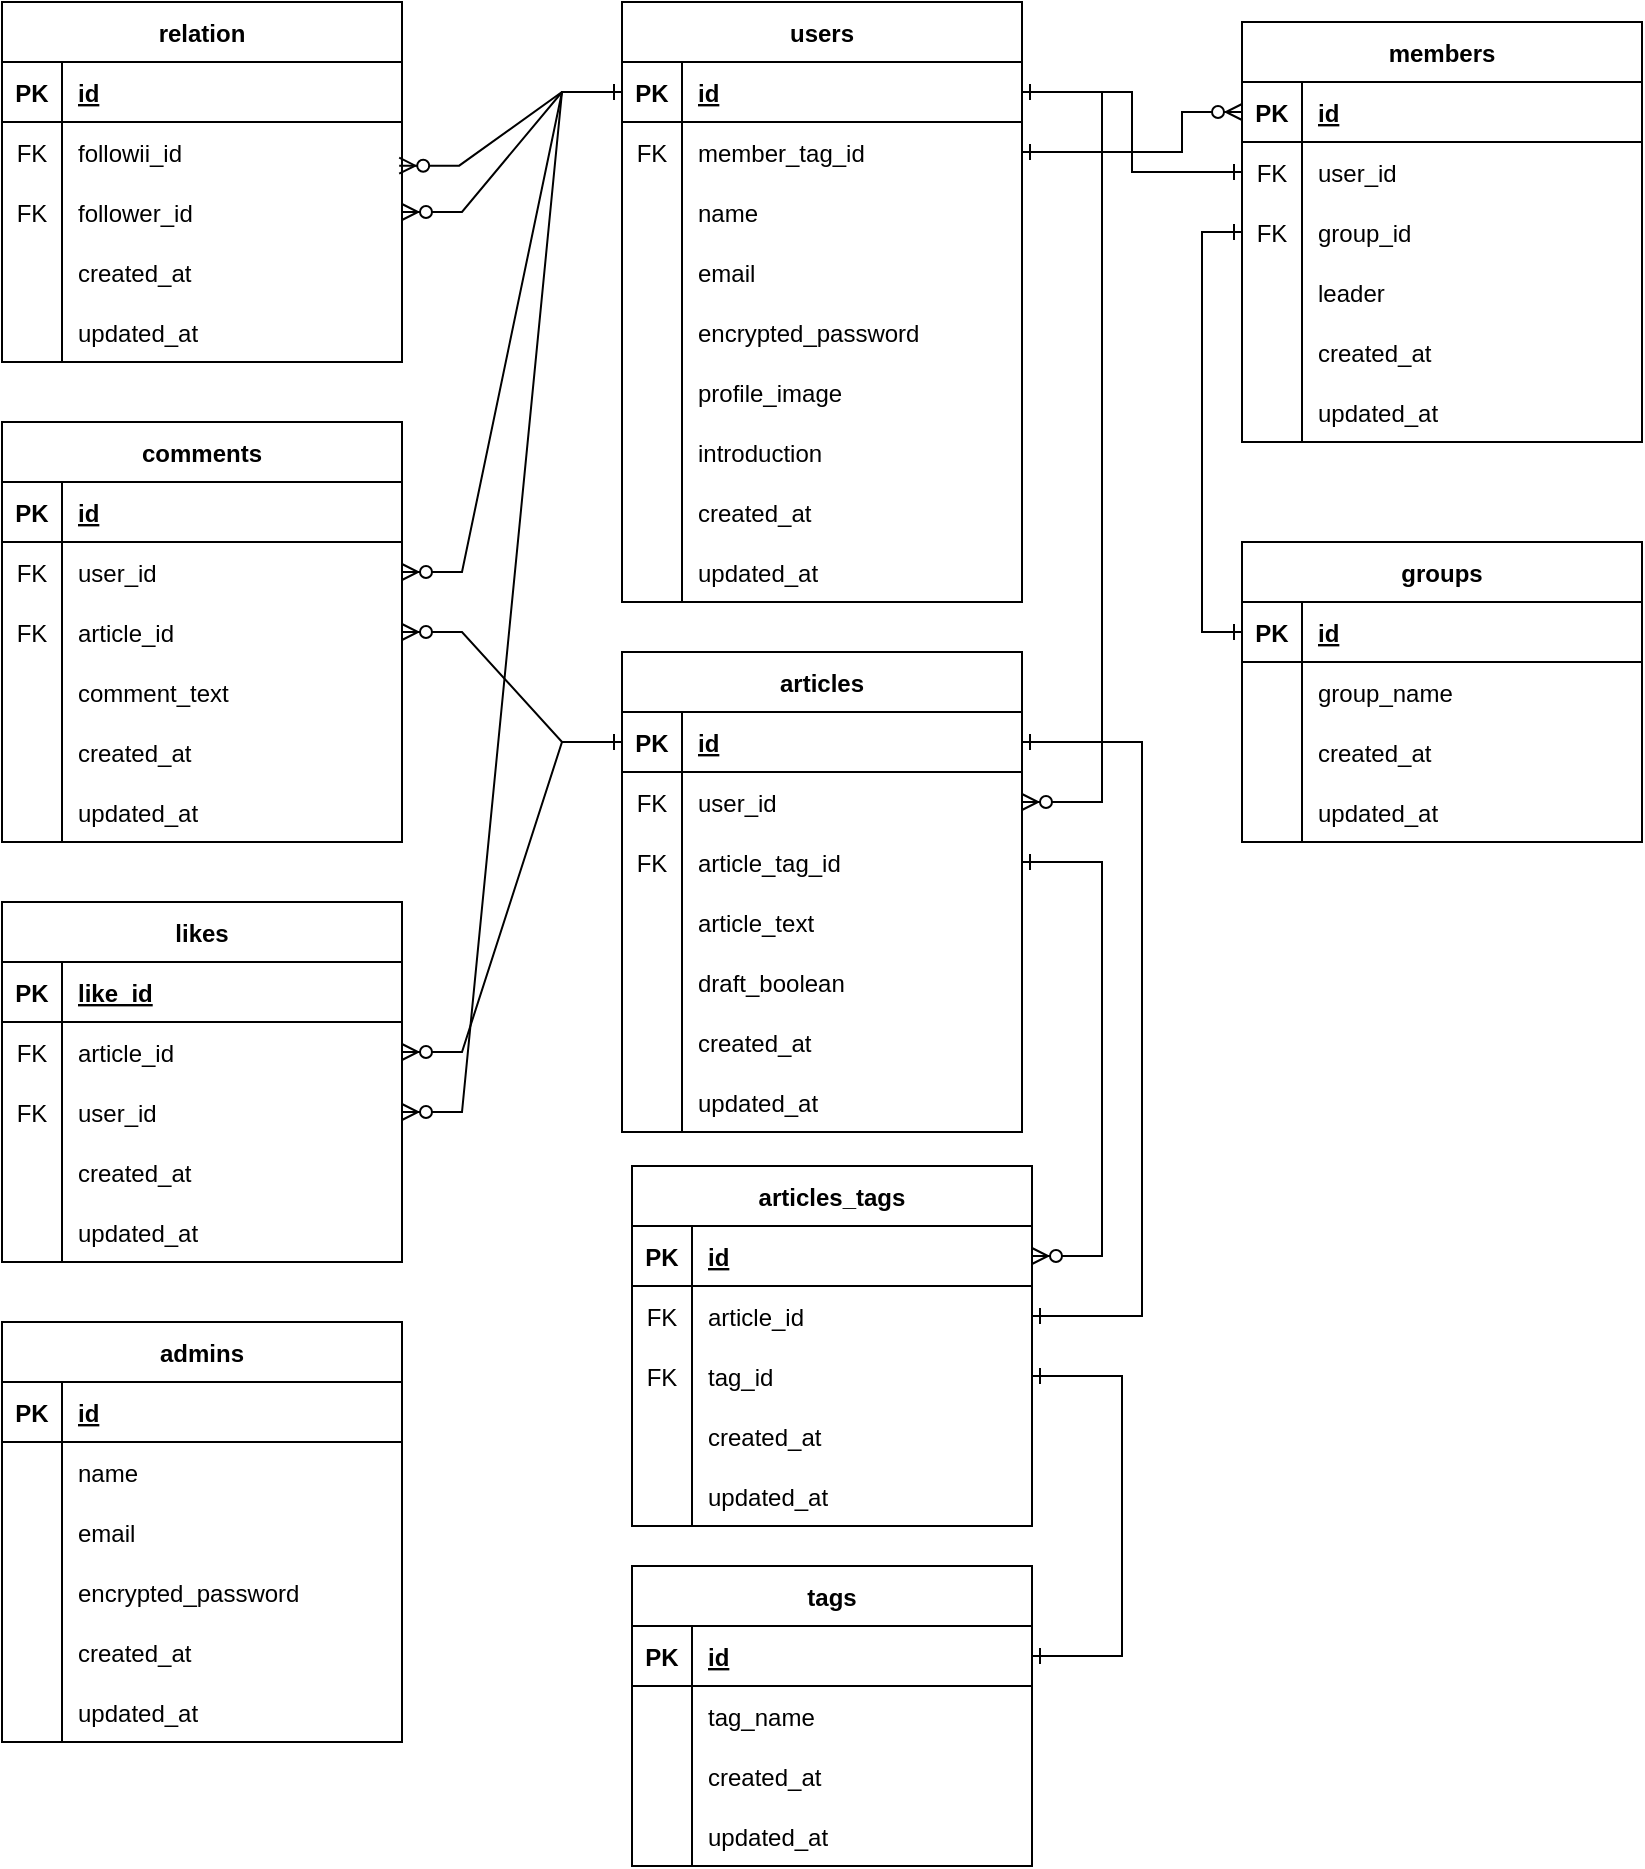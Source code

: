 <mxfile version="24.7.6">
  <diagram id="R2lEEEUBdFMjLlhIrx00" name="Page-1">
    <mxGraphModel dx="681" dy="764" grid="1" gridSize="10" guides="1" tooltips="1" connect="1" arrows="1" fold="1" page="1" pageScale="1" pageWidth="850" pageHeight="1100" math="0" shadow="0" extFonts="Permanent Marker^https://fonts.googleapis.com/css?family=Permanent+Marker">
      <root>
        <mxCell id="0" />
        <mxCell id="1" parent="0" />
        <mxCell id="eaprk52y5QmLWUo_76i_-3" value="" style="shape=partialRectangle;overflow=hidden;connectable=0;fillColor=none;top=0;left=0;bottom=0;right=0;" parent="1" vertex="1">
          <mxGeometry x="280" y="290" width="30" height="30" as="geometry">
            <mxRectangle width="30" height="30" as="alternateBounds" />
          </mxGeometry>
        </mxCell>
        <mxCell id="C-vyLk0tnHw3VtMMgP7b-2" value="users" style="shape=table;startSize=30;container=1;collapsible=1;childLayout=tableLayout;fixedRows=1;rowLines=0;fontStyle=1;align=center;resizeLast=1;" parent="1" vertex="1">
          <mxGeometry x="320" y="10" width="200" height="300" as="geometry" />
        </mxCell>
        <mxCell id="C-vyLk0tnHw3VtMMgP7b-3" value="" style="shape=partialRectangle;collapsible=0;dropTarget=0;pointerEvents=0;fillColor=none;points=[[0,0.5],[1,0.5]];portConstraint=eastwest;top=0;left=0;right=0;bottom=1;" parent="C-vyLk0tnHw3VtMMgP7b-2" vertex="1">
          <mxGeometry y="30" width="200" height="30" as="geometry" />
        </mxCell>
        <mxCell id="C-vyLk0tnHw3VtMMgP7b-4" value="PK" style="shape=partialRectangle;overflow=hidden;connectable=0;fillColor=none;top=0;left=0;bottom=0;right=0;fontStyle=1;" parent="C-vyLk0tnHw3VtMMgP7b-3" vertex="1">
          <mxGeometry width="30" height="30" as="geometry">
            <mxRectangle width="30" height="30" as="alternateBounds" />
          </mxGeometry>
        </mxCell>
        <mxCell id="C-vyLk0tnHw3VtMMgP7b-5" value="id" style="shape=partialRectangle;overflow=hidden;connectable=0;fillColor=none;top=0;left=0;bottom=0;right=0;align=left;spacingLeft=6;fontStyle=5;" parent="C-vyLk0tnHw3VtMMgP7b-3" vertex="1">
          <mxGeometry x="30" width="170" height="30" as="geometry">
            <mxRectangle width="170" height="30" as="alternateBounds" />
          </mxGeometry>
        </mxCell>
        <mxCell id="C-vyLk0tnHw3VtMMgP7b-6" value="" style="shape=partialRectangle;collapsible=0;dropTarget=0;pointerEvents=0;fillColor=none;points=[[0,0.5],[1,0.5]];portConstraint=eastwest;top=0;left=0;right=0;bottom=0;" parent="C-vyLk0tnHw3VtMMgP7b-2" vertex="1">
          <mxGeometry y="60" width="200" height="30" as="geometry" />
        </mxCell>
        <mxCell id="C-vyLk0tnHw3VtMMgP7b-7" value="" style="shape=partialRectangle;overflow=hidden;connectable=0;fillColor=none;top=0;left=0;bottom=0;right=0;" parent="C-vyLk0tnHw3VtMMgP7b-6" vertex="1">
          <mxGeometry width="30" height="30" as="geometry">
            <mxRectangle width="30" height="30" as="alternateBounds" />
          </mxGeometry>
        </mxCell>
        <mxCell id="C-vyLk0tnHw3VtMMgP7b-8" value="member_tag_id" style="shape=partialRectangle;overflow=hidden;connectable=0;fillColor=none;top=0;left=0;bottom=0;right=0;align=left;spacingLeft=6;" parent="C-vyLk0tnHw3VtMMgP7b-6" vertex="1">
          <mxGeometry x="30" width="170" height="30" as="geometry">
            <mxRectangle width="170" height="30" as="alternateBounds" />
          </mxGeometry>
        </mxCell>
        <mxCell id="C-vyLk0tnHw3VtMMgP7b-9" value="" style="shape=partialRectangle;collapsible=0;dropTarget=0;pointerEvents=0;fillColor=none;points=[[0,0.5],[1,0.5]];portConstraint=eastwest;top=0;left=0;right=0;bottom=0;" parent="C-vyLk0tnHw3VtMMgP7b-2" vertex="1">
          <mxGeometry y="90" width="200" height="30" as="geometry" />
        </mxCell>
        <mxCell id="C-vyLk0tnHw3VtMMgP7b-10" value="" style="shape=partialRectangle;overflow=hidden;connectable=0;fillColor=none;top=0;left=0;bottom=0;right=0;" parent="C-vyLk0tnHw3VtMMgP7b-9" vertex="1">
          <mxGeometry width="30" height="30" as="geometry">
            <mxRectangle width="30" height="30" as="alternateBounds" />
          </mxGeometry>
        </mxCell>
        <mxCell id="C-vyLk0tnHw3VtMMgP7b-11" value="name" style="shape=partialRectangle;overflow=hidden;connectable=0;fillColor=none;top=0;left=0;bottom=0;right=0;align=left;spacingLeft=6;" parent="C-vyLk0tnHw3VtMMgP7b-9" vertex="1">
          <mxGeometry x="30" width="170" height="30" as="geometry">
            <mxRectangle width="170" height="30" as="alternateBounds" />
          </mxGeometry>
        </mxCell>
        <mxCell id="eaprk52y5QmLWUo_76i_-5" style="shape=partialRectangle;collapsible=0;dropTarget=0;pointerEvents=0;fillColor=none;points=[[0,0.5],[1,0.5]];portConstraint=eastwest;top=0;left=0;right=0;bottom=0;" parent="C-vyLk0tnHw3VtMMgP7b-2" vertex="1">
          <mxGeometry y="120" width="200" height="30" as="geometry" />
        </mxCell>
        <mxCell id="eaprk52y5QmLWUo_76i_-6" style="shape=partialRectangle;overflow=hidden;connectable=0;fillColor=none;top=0;left=0;bottom=0;right=0;" parent="eaprk52y5QmLWUo_76i_-5" vertex="1">
          <mxGeometry width="30" height="30" as="geometry">
            <mxRectangle width="30" height="30" as="alternateBounds" />
          </mxGeometry>
        </mxCell>
        <mxCell id="eaprk52y5QmLWUo_76i_-7" value="email" style="shape=partialRectangle;overflow=hidden;connectable=0;fillColor=none;top=0;left=0;bottom=0;right=0;align=left;spacingLeft=6;" parent="eaprk52y5QmLWUo_76i_-5" vertex="1">
          <mxGeometry x="30" width="170" height="30" as="geometry">
            <mxRectangle width="170" height="30" as="alternateBounds" />
          </mxGeometry>
        </mxCell>
        <mxCell id="eaprk52y5QmLWUo_76i_-8" style="shape=partialRectangle;collapsible=0;dropTarget=0;pointerEvents=0;fillColor=none;points=[[0,0.5],[1,0.5]];portConstraint=eastwest;top=0;left=0;right=0;bottom=0;" parent="C-vyLk0tnHw3VtMMgP7b-2" vertex="1">
          <mxGeometry y="150" width="200" height="30" as="geometry" />
        </mxCell>
        <mxCell id="eaprk52y5QmLWUo_76i_-9" style="shape=partialRectangle;overflow=hidden;connectable=0;fillColor=none;top=0;left=0;bottom=0;right=0;" parent="eaprk52y5QmLWUo_76i_-8" vertex="1">
          <mxGeometry width="30" height="30" as="geometry">
            <mxRectangle width="30" height="30" as="alternateBounds" />
          </mxGeometry>
        </mxCell>
        <mxCell id="eaprk52y5QmLWUo_76i_-10" value="encrypted_password" style="shape=partialRectangle;overflow=hidden;connectable=0;fillColor=none;top=0;left=0;bottom=0;right=0;align=left;spacingLeft=6;" parent="eaprk52y5QmLWUo_76i_-8" vertex="1">
          <mxGeometry x="30" width="170" height="30" as="geometry">
            <mxRectangle width="170" height="30" as="alternateBounds" />
          </mxGeometry>
        </mxCell>
        <mxCell id="eaprk52y5QmLWUo_76i_-11" style="shape=partialRectangle;collapsible=0;dropTarget=0;pointerEvents=0;fillColor=none;points=[[0,0.5],[1,0.5]];portConstraint=eastwest;top=0;left=0;right=0;bottom=0;" parent="C-vyLk0tnHw3VtMMgP7b-2" vertex="1">
          <mxGeometry y="180" width="200" height="30" as="geometry" />
        </mxCell>
        <mxCell id="eaprk52y5QmLWUo_76i_-12" style="shape=partialRectangle;overflow=hidden;connectable=0;fillColor=none;top=0;left=0;bottom=0;right=0;" parent="eaprk52y5QmLWUo_76i_-11" vertex="1">
          <mxGeometry width="30" height="30" as="geometry">
            <mxRectangle width="30" height="30" as="alternateBounds" />
          </mxGeometry>
        </mxCell>
        <mxCell id="eaprk52y5QmLWUo_76i_-13" value="profile_image" style="shape=partialRectangle;overflow=hidden;connectable=0;fillColor=none;top=0;left=0;bottom=0;right=0;align=left;spacingLeft=6;" parent="eaprk52y5QmLWUo_76i_-11" vertex="1">
          <mxGeometry x="30" width="170" height="30" as="geometry">
            <mxRectangle width="170" height="30" as="alternateBounds" />
          </mxGeometry>
        </mxCell>
        <mxCell id="eaprk52y5QmLWUo_76i_-14" style="shape=partialRectangle;collapsible=0;dropTarget=0;pointerEvents=0;fillColor=none;points=[[0,0.5],[1,0.5]];portConstraint=eastwest;top=0;left=0;right=0;bottom=0;" parent="C-vyLk0tnHw3VtMMgP7b-2" vertex="1">
          <mxGeometry y="210" width="200" height="30" as="geometry" />
        </mxCell>
        <mxCell id="eaprk52y5QmLWUo_76i_-15" style="shape=partialRectangle;overflow=hidden;connectable=0;fillColor=none;top=0;left=0;bottom=0;right=0;" parent="eaprk52y5QmLWUo_76i_-14" vertex="1">
          <mxGeometry width="30" height="30" as="geometry">
            <mxRectangle width="30" height="30" as="alternateBounds" />
          </mxGeometry>
        </mxCell>
        <mxCell id="eaprk52y5QmLWUo_76i_-16" value="introduction" style="shape=partialRectangle;overflow=hidden;connectable=0;fillColor=none;top=0;left=0;bottom=0;right=0;align=left;spacingLeft=6;" parent="eaprk52y5QmLWUo_76i_-14" vertex="1">
          <mxGeometry x="30" width="170" height="30" as="geometry">
            <mxRectangle width="170" height="30" as="alternateBounds" />
          </mxGeometry>
        </mxCell>
        <mxCell id="eaprk52y5QmLWUo_76i_-17" style="shape=partialRectangle;collapsible=0;dropTarget=0;pointerEvents=0;fillColor=none;points=[[0,0.5],[1,0.5]];portConstraint=eastwest;top=0;left=0;right=0;bottom=0;" parent="C-vyLk0tnHw3VtMMgP7b-2" vertex="1">
          <mxGeometry y="240" width="200" height="30" as="geometry" />
        </mxCell>
        <mxCell id="eaprk52y5QmLWUo_76i_-18" style="shape=partialRectangle;overflow=hidden;connectable=0;fillColor=none;top=0;left=0;bottom=0;right=0;" parent="eaprk52y5QmLWUo_76i_-17" vertex="1">
          <mxGeometry width="30" height="30" as="geometry">
            <mxRectangle width="30" height="30" as="alternateBounds" />
          </mxGeometry>
        </mxCell>
        <mxCell id="eaprk52y5QmLWUo_76i_-19" value="created_at" style="shape=partialRectangle;overflow=hidden;connectable=0;fillColor=none;top=0;left=0;bottom=0;right=0;align=left;spacingLeft=6;" parent="eaprk52y5QmLWUo_76i_-17" vertex="1">
          <mxGeometry x="30" width="170" height="30" as="geometry">
            <mxRectangle width="170" height="30" as="alternateBounds" />
          </mxGeometry>
        </mxCell>
        <mxCell id="Nt1AbQ8oC7bhaXI0mkx_-5" style="shape=partialRectangle;collapsible=0;dropTarget=0;pointerEvents=0;fillColor=none;points=[[0,0.5],[1,0.5]];portConstraint=eastwest;top=0;left=0;right=0;bottom=0;" vertex="1" parent="C-vyLk0tnHw3VtMMgP7b-2">
          <mxGeometry y="270" width="200" height="30" as="geometry" />
        </mxCell>
        <mxCell id="Nt1AbQ8oC7bhaXI0mkx_-6" style="shape=partialRectangle;overflow=hidden;connectable=0;fillColor=none;top=0;left=0;bottom=0;right=0;" vertex="1" parent="Nt1AbQ8oC7bhaXI0mkx_-5">
          <mxGeometry width="30" height="30" as="geometry">
            <mxRectangle width="30" height="30" as="alternateBounds" />
          </mxGeometry>
        </mxCell>
        <mxCell id="Nt1AbQ8oC7bhaXI0mkx_-7" value="updated_at" style="shape=partialRectangle;overflow=hidden;connectable=0;fillColor=none;top=0;left=0;bottom=0;right=0;align=left;spacingLeft=6;" vertex="1" parent="Nt1AbQ8oC7bhaXI0mkx_-5">
          <mxGeometry x="30" width="170" height="30" as="geometry">
            <mxRectangle width="170" height="30" as="alternateBounds" />
          </mxGeometry>
        </mxCell>
        <mxCell id="eaprk52y5QmLWUo_76i_-23" value="articles" style="shape=table;startSize=30;container=1;collapsible=1;childLayout=tableLayout;fixedRows=1;rowLines=0;fontStyle=1;align=center;resizeLast=1;" parent="1" vertex="1">
          <mxGeometry x="320" y="335" width="200" height="240" as="geometry" />
        </mxCell>
        <mxCell id="eaprk52y5QmLWUo_76i_-24" value="" style="shape=partialRectangle;collapsible=0;dropTarget=0;pointerEvents=0;fillColor=none;points=[[0,0.5],[1,0.5]];portConstraint=eastwest;top=0;left=0;right=0;bottom=1;" parent="eaprk52y5QmLWUo_76i_-23" vertex="1">
          <mxGeometry y="30" width="200" height="30" as="geometry" />
        </mxCell>
        <mxCell id="eaprk52y5QmLWUo_76i_-25" value="PK" style="shape=partialRectangle;overflow=hidden;connectable=0;fillColor=none;top=0;left=0;bottom=0;right=0;fontStyle=1;" parent="eaprk52y5QmLWUo_76i_-24" vertex="1">
          <mxGeometry width="30" height="30" as="geometry">
            <mxRectangle width="30" height="30" as="alternateBounds" />
          </mxGeometry>
        </mxCell>
        <mxCell id="eaprk52y5QmLWUo_76i_-26" value="id" style="shape=partialRectangle;overflow=hidden;connectable=0;fillColor=none;top=0;left=0;bottom=0;right=0;align=left;spacingLeft=6;fontStyle=5;" parent="eaprk52y5QmLWUo_76i_-24" vertex="1">
          <mxGeometry x="30" width="170" height="30" as="geometry">
            <mxRectangle width="170" height="30" as="alternateBounds" />
          </mxGeometry>
        </mxCell>
        <mxCell id="eaprk52y5QmLWUo_76i_-27" value="" style="shape=partialRectangle;collapsible=0;dropTarget=0;pointerEvents=0;fillColor=none;points=[[0,0.5],[1,0.5]];portConstraint=eastwest;top=0;left=0;right=0;bottom=0;" parent="eaprk52y5QmLWUo_76i_-23" vertex="1">
          <mxGeometry y="60" width="200" height="30" as="geometry" />
        </mxCell>
        <mxCell id="eaprk52y5QmLWUo_76i_-28" value="FK" style="shape=partialRectangle;overflow=hidden;connectable=0;fillColor=none;top=0;left=0;bottom=0;right=0;" parent="eaprk52y5QmLWUo_76i_-27" vertex="1">
          <mxGeometry width="30" height="30" as="geometry">
            <mxRectangle width="30" height="30" as="alternateBounds" />
          </mxGeometry>
        </mxCell>
        <mxCell id="eaprk52y5QmLWUo_76i_-29" value="user_id" style="shape=partialRectangle;overflow=hidden;connectable=0;fillColor=none;top=0;left=0;bottom=0;right=0;align=left;spacingLeft=6;" parent="eaprk52y5QmLWUo_76i_-27" vertex="1">
          <mxGeometry x="30" width="170" height="30" as="geometry">
            <mxRectangle width="170" height="30" as="alternateBounds" />
          </mxGeometry>
        </mxCell>
        <mxCell id="eaprk52y5QmLWUo_76i_-30" value="" style="shape=partialRectangle;collapsible=0;dropTarget=0;pointerEvents=0;fillColor=none;points=[[0,0.5],[1,0.5]];portConstraint=eastwest;top=0;left=0;right=0;bottom=0;" parent="eaprk52y5QmLWUo_76i_-23" vertex="1">
          <mxGeometry y="90" width="200" height="30" as="geometry" />
        </mxCell>
        <mxCell id="eaprk52y5QmLWUo_76i_-31" value="FK" style="shape=partialRectangle;overflow=hidden;connectable=0;fillColor=none;top=0;left=0;bottom=0;right=0;" parent="eaprk52y5QmLWUo_76i_-30" vertex="1">
          <mxGeometry width="30" height="30" as="geometry">
            <mxRectangle width="30" height="30" as="alternateBounds" />
          </mxGeometry>
        </mxCell>
        <mxCell id="eaprk52y5QmLWUo_76i_-32" value="article_tag_id" style="shape=partialRectangle;overflow=hidden;connectable=0;fillColor=none;top=0;left=0;bottom=0;right=0;align=left;spacingLeft=6;" parent="eaprk52y5QmLWUo_76i_-30" vertex="1">
          <mxGeometry x="30" width="170" height="30" as="geometry">
            <mxRectangle width="170" height="30" as="alternateBounds" />
          </mxGeometry>
        </mxCell>
        <mxCell id="eaprk52y5QmLWUo_76i_-33" style="shape=partialRectangle;collapsible=0;dropTarget=0;pointerEvents=0;fillColor=none;points=[[0,0.5],[1,0.5]];portConstraint=eastwest;top=0;left=0;right=0;bottom=0;" parent="eaprk52y5QmLWUo_76i_-23" vertex="1">
          <mxGeometry y="120" width="200" height="30" as="geometry" />
        </mxCell>
        <mxCell id="eaprk52y5QmLWUo_76i_-34" style="shape=partialRectangle;overflow=hidden;connectable=0;fillColor=none;top=0;left=0;bottom=0;right=0;" parent="eaprk52y5QmLWUo_76i_-33" vertex="1">
          <mxGeometry width="30" height="30" as="geometry">
            <mxRectangle width="30" height="30" as="alternateBounds" />
          </mxGeometry>
        </mxCell>
        <mxCell id="eaprk52y5QmLWUo_76i_-35" value="article_text" style="shape=partialRectangle;overflow=hidden;connectable=0;fillColor=none;top=0;left=0;bottom=0;right=0;align=left;spacingLeft=6;" parent="eaprk52y5QmLWUo_76i_-33" vertex="1">
          <mxGeometry x="30" width="170" height="30" as="geometry">
            <mxRectangle width="170" height="30" as="alternateBounds" />
          </mxGeometry>
        </mxCell>
        <mxCell id="eaprk52y5QmLWUo_76i_-36" style="shape=partialRectangle;collapsible=0;dropTarget=0;pointerEvents=0;fillColor=none;points=[[0,0.5],[1,0.5]];portConstraint=eastwest;top=0;left=0;right=0;bottom=0;" parent="eaprk52y5QmLWUo_76i_-23" vertex="1">
          <mxGeometry y="150" width="200" height="30" as="geometry" />
        </mxCell>
        <mxCell id="eaprk52y5QmLWUo_76i_-37" style="shape=partialRectangle;overflow=hidden;connectable=0;fillColor=none;top=0;left=0;bottom=0;right=0;" parent="eaprk52y5QmLWUo_76i_-36" vertex="1">
          <mxGeometry width="30" height="30" as="geometry">
            <mxRectangle width="30" height="30" as="alternateBounds" />
          </mxGeometry>
        </mxCell>
        <mxCell id="eaprk52y5QmLWUo_76i_-38" value="draft_boolean" style="shape=partialRectangle;overflow=hidden;connectable=0;fillColor=none;top=0;left=0;bottom=0;right=0;align=left;spacingLeft=6;" parent="eaprk52y5QmLWUo_76i_-36" vertex="1">
          <mxGeometry x="30" width="170" height="30" as="geometry">
            <mxRectangle width="170" height="30" as="alternateBounds" />
          </mxGeometry>
        </mxCell>
        <mxCell id="eaprk52y5QmLWUo_76i_-39" style="shape=partialRectangle;collapsible=0;dropTarget=0;pointerEvents=0;fillColor=none;points=[[0,0.5],[1,0.5]];portConstraint=eastwest;top=0;left=0;right=0;bottom=0;" parent="eaprk52y5QmLWUo_76i_-23" vertex="1">
          <mxGeometry y="180" width="200" height="30" as="geometry" />
        </mxCell>
        <mxCell id="eaprk52y5QmLWUo_76i_-40" style="shape=partialRectangle;overflow=hidden;connectable=0;fillColor=none;top=0;left=0;bottom=0;right=0;" parent="eaprk52y5QmLWUo_76i_-39" vertex="1">
          <mxGeometry width="30" height="30" as="geometry">
            <mxRectangle width="30" height="30" as="alternateBounds" />
          </mxGeometry>
        </mxCell>
        <mxCell id="eaprk52y5QmLWUo_76i_-41" value="created_at" style="shape=partialRectangle;overflow=hidden;connectable=0;fillColor=none;top=0;left=0;bottom=0;right=0;align=left;spacingLeft=6;" parent="eaprk52y5QmLWUo_76i_-39" vertex="1">
          <mxGeometry x="30" width="170" height="30" as="geometry">
            <mxRectangle width="170" height="30" as="alternateBounds" />
          </mxGeometry>
        </mxCell>
        <mxCell id="eaprk52y5QmLWUo_76i_-42" style="shape=partialRectangle;collapsible=0;dropTarget=0;pointerEvents=0;fillColor=none;points=[[0,0.5],[1,0.5]];portConstraint=eastwest;top=0;left=0;right=0;bottom=0;" parent="eaprk52y5QmLWUo_76i_-23" vertex="1">
          <mxGeometry y="210" width="200" height="30" as="geometry" />
        </mxCell>
        <mxCell id="eaprk52y5QmLWUo_76i_-43" value="" style="shape=partialRectangle;overflow=hidden;connectable=0;fillColor=none;top=0;left=0;bottom=0;right=0;" parent="eaprk52y5QmLWUo_76i_-42" vertex="1">
          <mxGeometry width="30" height="30" as="geometry">
            <mxRectangle width="30" height="30" as="alternateBounds" />
          </mxGeometry>
        </mxCell>
        <mxCell id="eaprk52y5QmLWUo_76i_-44" value="updated_at" style="shape=partialRectangle;overflow=hidden;connectable=0;fillColor=none;top=0;left=0;bottom=0;right=0;align=left;spacingLeft=6;" parent="eaprk52y5QmLWUo_76i_-42" vertex="1">
          <mxGeometry x="30" width="170" height="30" as="geometry">
            <mxRectangle width="170" height="30" as="alternateBounds" />
          </mxGeometry>
        </mxCell>
        <mxCell id="eaprk52y5QmLWUo_76i_-54" style="shape=partialRectangle;overflow=hidden;connectable=0;fillColor=none;top=0;left=0;bottom=0;right=0;" parent="1" vertex="1">
          <mxGeometry x="320" y="510" width="30" height="30" as="geometry">
            <mxRectangle width="30" height="30" as="alternateBounds" />
          </mxGeometry>
        </mxCell>
        <mxCell id="eaprk52y5QmLWUo_76i_-56" style="shape=partialRectangle;overflow=hidden;connectable=0;fillColor=none;top=0;left=0;bottom=0;right=0;" parent="1" vertex="1">
          <mxGeometry x="320" y="540" width="30" height="30" as="geometry">
            <mxRectangle width="30" height="30" as="alternateBounds" />
          </mxGeometry>
        </mxCell>
        <mxCell id="eaprk52y5QmLWUo_76i_-81" value="articles_tags" style="shape=table;startSize=30;container=1;collapsible=1;childLayout=tableLayout;fixedRows=1;rowLines=0;fontStyle=1;align=center;resizeLast=1;" parent="1" vertex="1">
          <mxGeometry x="325" y="592" width="200" height="180" as="geometry" />
        </mxCell>
        <mxCell id="eaprk52y5QmLWUo_76i_-82" value="" style="shape=partialRectangle;collapsible=0;dropTarget=0;pointerEvents=0;fillColor=none;points=[[0,0.5],[1,0.5]];portConstraint=eastwest;top=0;left=0;right=0;bottom=1;" parent="eaprk52y5QmLWUo_76i_-81" vertex="1">
          <mxGeometry y="30" width="200" height="30" as="geometry" />
        </mxCell>
        <mxCell id="eaprk52y5QmLWUo_76i_-83" value="PK" style="shape=partialRectangle;overflow=hidden;connectable=0;fillColor=none;top=0;left=0;bottom=0;right=0;fontStyle=1;" parent="eaprk52y5QmLWUo_76i_-82" vertex="1">
          <mxGeometry width="30" height="30" as="geometry">
            <mxRectangle width="30" height="30" as="alternateBounds" />
          </mxGeometry>
        </mxCell>
        <mxCell id="eaprk52y5QmLWUo_76i_-84" value="id" style="shape=partialRectangle;overflow=hidden;connectable=0;fillColor=none;top=0;left=0;bottom=0;right=0;align=left;spacingLeft=6;fontStyle=5;" parent="eaprk52y5QmLWUo_76i_-82" vertex="1">
          <mxGeometry x="30" width="170" height="30" as="geometry">
            <mxRectangle width="170" height="30" as="alternateBounds" />
          </mxGeometry>
        </mxCell>
        <mxCell id="eaprk52y5QmLWUo_76i_-85" value="" style="shape=partialRectangle;collapsible=0;dropTarget=0;pointerEvents=0;fillColor=none;points=[[0,0.5],[1,0.5]];portConstraint=eastwest;top=0;left=0;right=0;bottom=0;" parent="eaprk52y5QmLWUo_76i_-81" vertex="1">
          <mxGeometry y="60" width="200" height="30" as="geometry" />
        </mxCell>
        <mxCell id="eaprk52y5QmLWUo_76i_-86" value="FK" style="shape=partialRectangle;overflow=hidden;connectable=0;fillColor=none;top=0;left=0;bottom=0;right=0;" parent="eaprk52y5QmLWUo_76i_-85" vertex="1">
          <mxGeometry width="30" height="30" as="geometry">
            <mxRectangle width="30" height="30" as="alternateBounds" />
          </mxGeometry>
        </mxCell>
        <mxCell id="eaprk52y5QmLWUo_76i_-87" value="article_id" style="shape=partialRectangle;overflow=hidden;connectable=0;fillColor=none;top=0;left=0;bottom=0;right=0;align=left;spacingLeft=6;" parent="eaprk52y5QmLWUo_76i_-85" vertex="1">
          <mxGeometry x="30" width="170" height="30" as="geometry">
            <mxRectangle width="170" height="30" as="alternateBounds" />
          </mxGeometry>
        </mxCell>
        <mxCell id="eaprk52y5QmLWUo_76i_-88" value="" style="shape=partialRectangle;collapsible=0;dropTarget=0;pointerEvents=0;fillColor=none;points=[[0,0.5],[1,0.5]];portConstraint=eastwest;top=0;left=0;right=0;bottom=0;" parent="eaprk52y5QmLWUo_76i_-81" vertex="1">
          <mxGeometry y="90" width="200" height="30" as="geometry" />
        </mxCell>
        <mxCell id="eaprk52y5QmLWUo_76i_-89" value="FK" style="shape=partialRectangle;overflow=hidden;connectable=0;fillColor=none;top=0;left=0;bottom=0;right=0;" parent="eaprk52y5QmLWUo_76i_-88" vertex="1">
          <mxGeometry width="30" height="30" as="geometry">
            <mxRectangle width="30" height="30" as="alternateBounds" />
          </mxGeometry>
        </mxCell>
        <mxCell id="eaprk52y5QmLWUo_76i_-90" value="tag_id" style="shape=partialRectangle;overflow=hidden;connectable=0;fillColor=none;top=0;left=0;bottom=0;right=0;align=left;spacingLeft=6;" parent="eaprk52y5QmLWUo_76i_-88" vertex="1">
          <mxGeometry x="30" width="170" height="30" as="geometry">
            <mxRectangle width="170" height="30" as="alternateBounds" />
          </mxGeometry>
        </mxCell>
        <mxCell id="eaprk52y5QmLWUo_76i_-91" style="shape=partialRectangle;collapsible=0;dropTarget=0;pointerEvents=0;fillColor=none;points=[[0,0.5],[1,0.5]];portConstraint=eastwest;top=0;left=0;right=0;bottom=0;" parent="eaprk52y5QmLWUo_76i_-81" vertex="1">
          <mxGeometry y="120" width="200" height="30" as="geometry" />
        </mxCell>
        <mxCell id="eaprk52y5QmLWUo_76i_-92" style="shape=partialRectangle;overflow=hidden;connectable=0;fillColor=none;top=0;left=0;bottom=0;right=0;" parent="eaprk52y5QmLWUo_76i_-91" vertex="1">
          <mxGeometry width="30" height="30" as="geometry">
            <mxRectangle width="30" height="30" as="alternateBounds" />
          </mxGeometry>
        </mxCell>
        <mxCell id="eaprk52y5QmLWUo_76i_-93" value="created_at" style="shape=partialRectangle;overflow=hidden;connectable=0;fillColor=none;top=0;left=0;bottom=0;right=0;align=left;spacingLeft=6;" parent="eaprk52y5QmLWUo_76i_-91" vertex="1">
          <mxGeometry x="30" width="170" height="30" as="geometry">
            <mxRectangle width="170" height="30" as="alternateBounds" />
          </mxGeometry>
        </mxCell>
        <mxCell id="eaprk52y5QmLWUo_76i_-94" style="shape=partialRectangle;collapsible=0;dropTarget=0;pointerEvents=0;fillColor=none;points=[[0,0.5],[1,0.5]];portConstraint=eastwest;top=0;left=0;right=0;bottom=0;" parent="eaprk52y5QmLWUo_76i_-81" vertex="1">
          <mxGeometry y="150" width="200" height="30" as="geometry" />
        </mxCell>
        <mxCell id="eaprk52y5QmLWUo_76i_-95" style="shape=partialRectangle;overflow=hidden;connectable=0;fillColor=none;top=0;left=0;bottom=0;right=0;" parent="eaprk52y5QmLWUo_76i_-94" vertex="1">
          <mxGeometry width="30" height="30" as="geometry">
            <mxRectangle width="30" height="30" as="alternateBounds" />
          </mxGeometry>
        </mxCell>
        <mxCell id="eaprk52y5QmLWUo_76i_-96" value="updated_at" style="shape=partialRectangle;overflow=hidden;connectable=0;fillColor=none;top=0;left=0;bottom=0;right=0;align=left;spacingLeft=6;" parent="eaprk52y5QmLWUo_76i_-94" vertex="1">
          <mxGeometry x="30" width="170" height="30" as="geometry">
            <mxRectangle width="170" height="30" as="alternateBounds" />
          </mxGeometry>
        </mxCell>
        <mxCell id="eaprk52y5QmLWUo_76i_-103" value="likes" style="shape=table;startSize=30;container=1;collapsible=1;childLayout=tableLayout;fixedRows=1;rowLines=0;fontStyle=1;align=center;resizeLast=1;" parent="1" vertex="1">
          <mxGeometry x="10" y="460" width="200" height="180" as="geometry" />
        </mxCell>
        <mxCell id="eaprk52y5QmLWUo_76i_-104" value="" style="shape=partialRectangle;collapsible=0;dropTarget=0;pointerEvents=0;fillColor=none;points=[[0,0.5],[1,0.5]];portConstraint=eastwest;top=0;left=0;right=0;bottom=1;" parent="eaprk52y5QmLWUo_76i_-103" vertex="1">
          <mxGeometry y="30" width="200" height="30" as="geometry" />
        </mxCell>
        <mxCell id="eaprk52y5QmLWUo_76i_-105" value="PK" style="shape=partialRectangle;overflow=hidden;connectable=0;fillColor=none;top=0;left=0;bottom=0;right=0;fontStyle=1;" parent="eaprk52y5QmLWUo_76i_-104" vertex="1">
          <mxGeometry width="30" height="30" as="geometry">
            <mxRectangle width="30" height="30" as="alternateBounds" />
          </mxGeometry>
        </mxCell>
        <mxCell id="eaprk52y5QmLWUo_76i_-106" value="like_id" style="shape=partialRectangle;overflow=hidden;connectable=0;fillColor=none;top=0;left=0;bottom=0;right=0;align=left;spacingLeft=6;fontStyle=5;" parent="eaprk52y5QmLWUo_76i_-104" vertex="1">
          <mxGeometry x="30" width="170" height="30" as="geometry">
            <mxRectangle width="170" height="30" as="alternateBounds" />
          </mxGeometry>
        </mxCell>
        <mxCell id="eaprk52y5QmLWUo_76i_-107" value="" style="shape=partialRectangle;collapsible=0;dropTarget=0;pointerEvents=0;fillColor=none;points=[[0,0.5],[1,0.5]];portConstraint=eastwest;top=0;left=0;right=0;bottom=0;" parent="eaprk52y5QmLWUo_76i_-103" vertex="1">
          <mxGeometry y="60" width="200" height="30" as="geometry" />
        </mxCell>
        <mxCell id="eaprk52y5QmLWUo_76i_-108" value="FK" style="shape=partialRectangle;overflow=hidden;connectable=0;fillColor=none;top=0;left=0;bottom=0;right=0;" parent="eaprk52y5QmLWUo_76i_-107" vertex="1">
          <mxGeometry width="30" height="30" as="geometry">
            <mxRectangle width="30" height="30" as="alternateBounds" />
          </mxGeometry>
        </mxCell>
        <mxCell id="eaprk52y5QmLWUo_76i_-109" value="article_id" style="shape=partialRectangle;overflow=hidden;connectable=0;fillColor=none;top=0;left=0;bottom=0;right=0;align=left;spacingLeft=6;" parent="eaprk52y5QmLWUo_76i_-107" vertex="1">
          <mxGeometry x="30" width="170" height="30" as="geometry">
            <mxRectangle width="170" height="30" as="alternateBounds" />
          </mxGeometry>
        </mxCell>
        <mxCell id="eaprk52y5QmLWUo_76i_-110" value="" style="shape=partialRectangle;collapsible=0;dropTarget=0;pointerEvents=0;fillColor=none;points=[[0,0.5],[1,0.5]];portConstraint=eastwest;top=0;left=0;right=0;bottom=0;" parent="eaprk52y5QmLWUo_76i_-103" vertex="1">
          <mxGeometry y="90" width="200" height="30" as="geometry" />
        </mxCell>
        <mxCell id="eaprk52y5QmLWUo_76i_-111" value="" style="shape=partialRectangle;overflow=hidden;connectable=0;fillColor=none;top=0;left=0;bottom=0;right=0;" parent="eaprk52y5QmLWUo_76i_-110" vertex="1">
          <mxGeometry width="30" height="30" as="geometry">
            <mxRectangle width="30" height="30" as="alternateBounds" />
          </mxGeometry>
        </mxCell>
        <mxCell id="eaprk52y5QmLWUo_76i_-112" value="user_id" style="shape=partialRectangle;overflow=hidden;connectable=0;fillColor=none;top=0;left=0;bottom=0;right=0;align=left;spacingLeft=6;" parent="eaprk52y5QmLWUo_76i_-110" vertex="1">
          <mxGeometry x="30" width="170" height="30" as="geometry">
            <mxRectangle width="170" height="30" as="alternateBounds" />
          </mxGeometry>
        </mxCell>
        <mxCell id="eaprk52y5QmLWUo_76i_-113" style="shape=partialRectangle;collapsible=0;dropTarget=0;pointerEvents=0;fillColor=none;points=[[0,0.5],[1,0.5]];portConstraint=eastwest;top=0;left=0;right=0;bottom=0;" parent="eaprk52y5QmLWUo_76i_-103" vertex="1">
          <mxGeometry y="120" width="200" height="30" as="geometry" />
        </mxCell>
        <mxCell id="eaprk52y5QmLWUo_76i_-114" style="shape=partialRectangle;overflow=hidden;connectable=0;fillColor=none;top=0;left=0;bottom=0;right=0;" parent="eaprk52y5QmLWUo_76i_-113" vertex="1">
          <mxGeometry width="30" height="30" as="geometry">
            <mxRectangle width="30" height="30" as="alternateBounds" />
          </mxGeometry>
        </mxCell>
        <mxCell id="eaprk52y5QmLWUo_76i_-115" value="created_at" style="shape=partialRectangle;overflow=hidden;connectable=0;fillColor=none;top=0;left=0;bottom=0;right=0;align=left;spacingLeft=6;" parent="eaprk52y5QmLWUo_76i_-113" vertex="1">
          <mxGeometry x="30" width="170" height="30" as="geometry">
            <mxRectangle width="170" height="30" as="alternateBounds" />
          </mxGeometry>
        </mxCell>
        <mxCell id="eaprk52y5QmLWUo_76i_-377" style="shape=partialRectangle;collapsible=0;dropTarget=0;pointerEvents=0;fillColor=none;points=[[0,0.5],[1,0.5]];portConstraint=eastwest;top=0;left=0;right=0;bottom=0;" parent="eaprk52y5QmLWUo_76i_-103" vertex="1">
          <mxGeometry y="150" width="200" height="30" as="geometry" />
        </mxCell>
        <mxCell id="eaprk52y5QmLWUo_76i_-378" style="shape=partialRectangle;overflow=hidden;connectable=0;fillColor=none;top=0;left=0;bottom=0;right=0;" parent="eaprk52y5QmLWUo_76i_-377" vertex="1">
          <mxGeometry width="30" height="30" as="geometry">
            <mxRectangle width="30" height="30" as="alternateBounds" />
          </mxGeometry>
        </mxCell>
        <mxCell id="eaprk52y5QmLWUo_76i_-379" value="updated_at" style="shape=partialRectangle;overflow=hidden;connectable=0;fillColor=none;top=0;left=0;bottom=0;right=0;align=left;spacingLeft=6;" parent="eaprk52y5QmLWUo_76i_-377" vertex="1">
          <mxGeometry x="30" width="170" height="30" as="geometry">
            <mxRectangle width="170" height="30" as="alternateBounds" />
          </mxGeometry>
        </mxCell>
        <mxCell id="eaprk52y5QmLWUo_76i_-119" value="comments" style="shape=table;startSize=30;container=1;collapsible=1;childLayout=tableLayout;fixedRows=1;rowLines=0;fontStyle=1;align=center;resizeLast=1;" parent="1" vertex="1">
          <mxGeometry x="10" y="220" width="200" height="210" as="geometry" />
        </mxCell>
        <mxCell id="eaprk52y5QmLWUo_76i_-120" value="" style="shape=partialRectangle;collapsible=0;dropTarget=0;pointerEvents=0;fillColor=none;points=[[0,0.5],[1,0.5]];portConstraint=eastwest;top=0;left=0;right=0;bottom=1;" parent="eaprk52y5QmLWUo_76i_-119" vertex="1">
          <mxGeometry y="30" width="200" height="30" as="geometry" />
        </mxCell>
        <mxCell id="eaprk52y5QmLWUo_76i_-121" value="PK" style="shape=partialRectangle;overflow=hidden;connectable=0;fillColor=none;top=0;left=0;bottom=0;right=0;fontStyle=1;" parent="eaprk52y5QmLWUo_76i_-120" vertex="1">
          <mxGeometry width="30" height="30" as="geometry">
            <mxRectangle width="30" height="30" as="alternateBounds" />
          </mxGeometry>
        </mxCell>
        <mxCell id="eaprk52y5QmLWUo_76i_-122" value="id" style="shape=partialRectangle;overflow=hidden;connectable=0;fillColor=none;top=0;left=0;bottom=0;right=0;align=left;spacingLeft=6;fontStyle=5;" parent="eaprk52y5QmLWUo_76i_-120" vertex="1">
          <mxGeometry x="30" width="170" height="30" as="geometry">
            <mxRectangle width="170" height="30" as="alternateBounds" />
          </mxGeometry>
        </mxCell>
        <mxCell id="eaprk52y5QmLWUo_76i_-123" value="" style="shape=partialRectangle;collapsible=0;dropTarget=0;pointerEvents=0;fillColor=none;points=[[0,0.5],[1,0.5]];portConstraint=eastwest;top=0;left=0;right=0;bottom=0;" parent="eaprk52y5QmLWUo_76i_-119" vertex="1">
          <mxGeometry y="60" width="200" height="30" as="geometry" />
        </mxCell>
        <mxCell id="eaprk52y5QmLWUo_76i_-124" value="FK" style="shape=partialRectangle;overflow=hidden;connectable=0;fillColor=none;top=0;left=0;bottom=0;right=0;" parent="eaprk52y5QmLWUo_76i_-123" vertex="1">
          <mxGeometry width="30" height="30" as="geometry">
            <mxRectangle width="30" height="30" as="alternateBounds" />
          </mxGeometry>
        </mxCell>
        <mxCell id="eaprk52y5QmLWUo_76i_-125" value="user_id" style="shape=partialRectangle;overflow=hidden;connectable=0;fillColor=none;top=0;left=0;bottom=0;right=0;align=left;spacingLeft=6;" parent="eaprk52y5QmLWUo_76i_-123" vertex="1">
          <mxGeometry x="30" width="170" height="30" as="geometry">
            <mxRectangle width="170" height="30" as="alternateBounds" />
          </mxGeometry>
        </mxCell>
        <mxCell id="eaprk52y5QmLWUo_76i_-126" value="" style="shape=partialRectangle;collapsible=0;dropTarget=0;pointerEvents=0;fillColor=none;points=[[0,0.5],[1,0.5]];portConstraint=eastwest;top=0;left=0;right=0;bottom=0;" parent="eaprk52y5QmLWUo_76i_-119" vertex="1">
          <mxGeometry y="90" width="200" height="30" as="geometry" />
        </mxCell>
        <mxCell id="eaprk52y5QmLWUo_76i_-127" value="FK" style="shape=partialRectangle;overflow=hidden;connectable=0;fillColor=none;top=0;left=0;bottom=0;right=0;" parent="eaprk52y5QmLWUo_76i_-126" vertex="1">
          <mxGeometry width="30" height="30" as="geometry">
            <mxRectangle width="30" height="30" as="alternateBounds" />
          </mxGeometry>
        </mxCell>
        <mxCell id="eaprk52y5QmLWUo_76i_-128" value="article_id" style="shape=partialRectangle;overflow=hidden;connectable=0;fillColor=none;top=0;left=0;bottom=0;right=0;align=left;spacingLeft=6;" parent="eaprk52y5QmLWUo_76i_-126" vertex="1">
          <mxGeometry x="30" width="170" height="30" as="geometry">
            <mxRectangle width="170" height="30" as="alternateBounds" />
          </mxGeometry>
        </mxCell>
        <mxCell id="eaprk52y5QmLWUo_76i_-129" style="shape=partialRectangle;collapsible=0;dropTarget=0;pointerEvents=0;fillColor=none;points=[[0,0.5],[1,0.5]];portConstraint=eastwest;top=0;left=0;right=0;bottom=0;" parent="eaprk52y5QmLWUo_76i_-119" vertex="1">
          <mxGeometry y="120" width="200" height="30" as="geometry" />
        </mxCell>
        <mxCell id="eaprk52y5QmLWUo_76i_-130" style="shape=partialRectangle;overflow=hidden;connectable=0;fillColor=none;top=0;left=0;bottom=0;right=0;" parent="eaprk52y5QmLWUo_76i_-129" vertex="1">
          <mxGeometry width="30" height="30" as="geometry">
            <mxRectangle width="30" height="30" as="alternateBounds" />
          </mxGeometry>
        </mxCell>
        <mxCell id="eaprk52y5QmLWUo_76i_-131" value="comment_text" style="shape=partialRectangle;overflow=hidden;connectable=0;fillColor=none;top=0;left=0;bottom=0;right=0;align=left;spacingLeft=6;" parent="eaprk52y5QmLWUo_76i_-129" vertex="1">
          <mxGeometry x="30" width="170" height="30" as="geometry">
            <mxRectangle width="170" height="30" as="alternateBounds" />
          </mxGeometry>
        </mxCell>
        <mxCell id="eaprk52y5QmLWUo_76i_-132" style="shape=partialRectangle;collapsible=0;dropTarget=0;pointerEvents=0;fillColor=none;points=[[0,0.5],[1,0.5]];portConstraint=eastwest;top=0;left=0;right=0;bottom=0;" parent="eaprk52y5QmLWUo_76i_-119" vertex="1">
          <mxGeometry y="150" width="200" height="30" as="geometry" />
        </mxCell>
        <mxCell id="eaprk52y5QmLWUo_76i_-133" style="shape=partialRectangle;overflow=hidden;connectable=0;fillColor=none;top=0;left=0;bottom=0;right=0;" parent="eaprk52y5QmLWUo_76i_-132" vertex="1">
          <mxGeometry width="30" height="30" as="geometry">
            <mxRectangle width="30" height="30" as="alternateBounds" />
          </mxGeometry>
        </mxCell>
        <mxCell id="eaprk52y5QmLWUo_76i_-134" value="created_at" style="shape=partialRectangle;overflow=hidden;connectable=0;fillColor=none;top=0;left=0;bottom=0;right=0;align=left;spacingLeft=6;" parent="eaprk52y5QmLWUo_76i_-132" vertex="1">
          <mxGeometry x="30" width="170" height="30" as="geometry">
            <mxRectangle width="170" height="30" as="alternateBounds" />
          </mxGeometry>
        </mxCell>
        <mxCell id="eaprk52y5QmLWUo_76i_-135" style="shape=partialRectangle;collapsible=0;dropTarget=0;pointerEvents=0;fillColor=none;points=[[0,0.5],[1,0.5]];portConstraint=eastwest;top=0;left=0;right=0;bottom=0;" parent="eaprk52y5QmLWUo_76i_-119" vertex="1">
          <mxGeometry y="180" width="200" height="30" as="geometry" />
        </mxCell>
        <mxCell id="eaprk52y5QmLWUo_76i_-136" style="shape=partialRectangle;overflow=hidden;connectable=0;fillColor=none;top=0;left=0;bottom=0;right=0;" parent="eaprk52y5QmLWUo_76i_-135" vertex="1">
          <mxGeometry width="30" height="30" as="geometry">
            <mxRectangle width="30" height="30" as="alternateBounds" />
          </mxGeometry>
        </mxCell>
        <mxCell id="eaprk52y5QmLWUo_76i_-137" value="updated_at" style="shape=partialRectangle;overflow=hidden;connectable=0;fillColor=none;top=0;left=0;bottom=0;right=0;align=left;spacingLeft=6;" parent="eaprk52y5QmLWUo_76i_-135" vertex="1">
          <mxGeometry x="30" width="170" height="30" as="geometry">
            <mxRectangle width="170" height="30" as="alternateBounds" />
          </mxGeometry>
        </mxCell>
        <mxCell id="eaprk52y5QmLWUo_76i_-304" value="tags" style="shape=table;startSize=30;container=1;collapsible=1;childLayout=tableLayout;fixedRows=1;rowLines=0;fontStyle=1;align=center;resizeLast=1;" parent="1" vertex="1">
          <mxGeometry x="325" y="792" width="200" height="150" as="geometry" />
        </mxCell>
        <mxCell id="eaprk52y5QmLWUo_76i_-305" value="" style="shape=partialRectangle;collapsible=0;dropTarget=0;pointerEvents=0;fillColor=none;points=[[0,0.5],[1,0.5]];portConstraint=eastwest;top=0;left=0;right=0;bottom=1;" parent="eaprk52y5QmLWUo_76i_-304" vertex="1">
          <mxGeometry y="30" width="200" height="30" as="geometry" />
        </mxCell>
        <mxCell id="eaprk52y5QmLWUo_76i_-306" value="PK" style="shape=partialRectangle;overflow=hidden;connectable=0;fillColor=none;top=0;left=0;bottom=0;right=0;fontStyle=1;" parent="eaprk52y5QmLWUo_76i_-305" vertex="1">
          <mxGeometry width="30" height="30" as="geometry">
            <mxRectangle width="30" height="30" as="alternateBounds" />
          </mxGeometry>
        </mxCell>
        <mxCell id="eaprk52y5QmLWUo_76i_-307" value="id" style="shape=partialRectangle;overflow=hidden;connectable=0;fillColor=none;top=0;left=0;bottom=0;right=0;align=left;spacingLeft=6;fontStyle=5;" parent="eaprk52y5QmLWUo_76i_-305" vertex="1">
          <mxGeometry x="30" width="170" height="30" as="geometry">
            <mxRectangle width="170" height="30" as="alternateBounds" />
          </mxGeometry>
        </mxCell>
        <mxCell id="eaprk52y5QmLWUo_76i_-308" value="" style="shape=partialRectangle;collapsible=0;dropTarget=0;pointerEvents=0;fillColor=none;points=[[0,0.5],[1,0.5]];portConstraint=eastwest;top=0;left=0;right=0;bottom=0;" parent="eaprk52y5QmLWUo_76i_-304" vertex="1">
          <mxGeometry y="60" width="200" height="30" as="geometry" />
        </mxCell>
        <mxCell id="eaprk52y5QmLWUo_76i_-309" value="" style="shape=partialRectangle;overflow=hidden;connectable=0;fillColor=none;top=0;left=0;bottom=0;right=0;" parent="eaprk52y5QmLWUo_76i_-308" vertex="1">
          <mxGeometry width="30" height="30" as="geometry">
            <mxRectangle width="30" height="30" as="alternateBounds" />
          </mxGeometry>
        </mxCell>
        <mxCell id="eaprk52y5QmLWUo_76i_-310" value="tag_name" style="shape=partialRectangle;overflow=hidden;connectable=0;fillColor=none;top=0;left=0;bottom=0;right=0;align=left;spacingLeft=6;" parent="eaprk52y5QmLWUo_76i_-308" vertex="1">
          <mxGeometry x="30" width="170" height="30" as="geometry">
            <mxRectangle width="170" height="30" as="alternateBounds" />
          </mxGeometry>
        </mxCell>
        <mxCell id="eaprk52y5QmLWUo_76i_-311" value="" style="shape=partialRectangle;collapsible=0;dropTarget=0;pointerEvents=0;fillColor=none;points=[[0,0.5],[1,0.5]];portConstraint=eastwest;top=0;left=0;right=0;bottom=0;" parent="eaprk52y5QmLWUo_76i_-304" vertex="1">
          <mxGeometry y="90" width="200" height="30" as="geometry" />
        </mxCell>
        <mxCell id="eaprk52y5QmLWUo_76i_-312" value="" style="shape=partialRectangle;overflow=hidden;connectable=0;fillColor=none;top=0;left=0;bottom=0;right=0;" parent="eaprk52y5QmLWUo_76i_-311" vertex="1">
          <mxGeometry width="30" height="30" as="geometry">
            <mxRectangle width="30" height="30" as="alternateBounds" />
          </mxGeometry>
        </mxCell>
        <mxCell id="eaprk52y5QmLWUo_76i_-313" value="created_at" style="shape=partialRectangle;overflow=hidden;connectable=0;fillColor=none;top=0;left=0;bottom=0;right=0;align=left;spacingLeft=6;" parent="eaprk52y5QmLWUo_76i_-311" vertex="1">
          <mxGeometry x="30" width="170" height="30" as="geometry">
            <mxRectangle width="170" height="30" as="alternateBounds" />
          </mxGeometry>
        </mxCell>
        <mxCell id="eaprk52y5QmLWUo_76i_-314" style="shape=partialRectangle;collapsible=0;dropTarget=0;pointerEvents=0;fillColor=none;points=[[0,0.5],[1,0.5]];portConstraint=eastwest;top=0;left=0;right=0;bottom=0;" parent="eaprk52y5QmLWUo_76i_-304" vertex="1">
          <mxGeometry y="120" width="200" height="30" as="geometry" />
        </mxCell>
        <mxCell id="eaprk52y5QmLWUo_76i_-315" style="shape=partialRectangle;overflow=hidden;connectable=0;fillColor=none;top=0;left=0;bottom=0;right=0;" parent="eaprk52y5QmLWUo_76i_-314" vertex="1">
          <mxGeometry width="30" height="30" as="geometry">
            <mxRectangle width="30" height="30" as="alternateBounds" />
          </mxGeometry>
        </mxCell>
        <mxCell id="eaprk52y5QmLWUo_76i_-316" value="updated_at" style="shape=partialRectangle;overflow=hidden;connectable=0;fillColor=none;top=0;left=0;bottom=0;right=0;align=left;spacingLeft=6;" parent="eaprk52y5QmLWUo_76i_-314" vertex="1">
          <mxGeometry x="30" width="170" height="30" as="geometry">
            <mxRectangle width="170" height="30" as="alternateBounds" />
          </mxGeometry>
        </mxCell>
        <mxCell id="eaprk52y5QmLWUo_76i_-320" value="relation" style="shape=table;startSize=30;container=1;collapsible=1;childLayout=tableLayout;fixedRows=1;rowLines=0;fontStyle=1;align=center;resizeLast=1;" parent="1" vertex="1">
          <mxGeometry x="10" y="10" width="200" height="180" as="geometry" />
        </mxCell>
        <mxCell id="eaprk52y5QmLWUo_76i_-321" value="" style="shape=partialRectangle;collapsible=0;dropTarget=0;pointerEvents=0;fillColor=none;points=[[0,0.5],[1,0.5]];portConstraint=eastwest;top=0;left=0;right=0;bottom=1;" parent="eaprk52y5QmLWUo_76i_-320" vertex="1">
          <mxGeometry y="30" width="200" height="30" as="geometry" />
        </mxCell>
        <mxCell id="eaprk52y5QmLWUo_76i_-322" value="PK" style="shape=partialRectangle;overflow=hidden;connectable=0;fillColor=none;top=0;left=0;bottom=0;right=0;fontStyle=1;" parent="eaprk52y5QmLWUo_76i_-321" vertex="1">
          <mxGeometry width="30" height="30" as="geometry">
            <mxRectangle width="30" height="30" as="alternateBounds" />
          </mxGeometry>
        </mxCell>
        <mxCell id="eaprk52y5QmLWUo_76i_-323" value="id" style="shape=partialRectangle;overflow=hidden;connectable=0;fillColor=none;top=0;left=0;bottom=0;right=0;align=left;spacingLeft=6;fontStyle=5;" parent="eaprk52y5QmLWUo_76i_-321" vertex="1">
          <mxGeometry x="30" width="170" height="30" as="geometry">
            <mxRectangle width="170" height="30" as="alternateBounds" />
          </mxGeometry>
        </mxCell>
        <mxCell id="eaprk52y5QmLWUo_76i_-324" value="" style="shape=partialRectangle;collapsible=0;dropTarget=0;pointerEvents=0;fillColor=none;points=[[0,0.5],[1,0.5]];portConstraint=eastwest;top=0;left=0;right=0;bottom=0;" parent="eaprk52y5QmLWUo_76i_-320" vertex="1">
          <mxGeometry y="60" width="200" height="30" as="geometry" />
        </mxCell>
        <mxCell id="eaprk52y5QmLWUo_76i_-325" value="FK" style="shape=partialRectangle;overflow=hidden;connectable=0;fillColor=none;top=0;left=0;bottom=0;right=0;" parent="eaprk52y5QmLWUo_76i_-324" vertex="1">
          <mxGeometry width="30" height="30" as="geometry">
            <mxRectangle width="30" height="30" as="alternateBounds" />
          </mxGeometry>
        </mxCell>
        <mxCell id="eaprk52y5QmLWUo_76i_-326" value="followii_id" style="shape=partialRectangle;overflow=hidden;connectable=0;fillColor=none;top=0;left=0;bottom=0;right=0;align=left;spacingLeft=6;" parent="eaprk52y5QmLWUo_76i_-324" vertex="1">
          <mxGeometry x="30" width="170" height="30" as="geometry">
            <mxRectangle width="170" height="30" as="alternateBounds" />
          </mxGeometry>
        </mxCell>
        <mxCell id="eaprk52y5QmLWUo_76i_-327" value="" style="shape=partialRectangle;collapsible=0;dropTarget=0;pointerEvents=0;fillColor=none;points=[[0,0.5],[1,0.5]];portConstraint=eastwest;top=0;left=0;right=0;bottom=0;" parent="eaprk52y5QmLWUo_76i_-320" vertex="1">
          <mxGeometry y="90" width="200" height="30" as="geometry" />
        </mxCell>
        <mxCell id="eaprk52y5QmLWUo_76i_-328" value="FK" style="shape=partialRectangle;overflow=hidden;connectable=0;fillColor=none;top=0;left=0;bottom=0;right=0;" parent="eaprk52y5QmLWUo_76i_-327" vertex="1">
          <mxGeometry width="30" height="30" as="geometry">
            <mxRectangle width="30" height="30" as="alternateBounds" />
          </mxGeometry>
        </mxCell>
        <mxCell id="eaprk52y5QmLWUo_76i_-329" value="follower_id" style="shape=partialRectangle;overflow=hidden;connectable=0;fillColor=none;top=0;left=0;bottom=0;right=0;align=left;spacingLeft=6;" parent="eaprk52y5QmLWUo_76i_-327" vertex="1">
          <mxGeometry x="30" width="170" height="30" as="geometry">
            <mxRectangle width="170" height="30" as="alternateBounds" />
          </mxGeometry>
        </mxCell>
        <mxCell id="eaprk52y5QmLWUo_76i_-330" style="shape=partialRectangle;collapsible=0;dropTarget=0;pointerEvents=0;fillColor=none;points=[[0,0.5],[1,0.5]];portConstraint=eastwest;top=0;left=0;right=0;bottom=0;" parent="eaprk52y5QmLWUo_76i_-320" vertex="1">
          <mxGeometry y="120" width="200" height="30" as="geometry" />
        </mxCell>
        <mxCell id="eaprk52y5QmLWUo_76i_-331" style="shape=partialRectangle;overflow=hidden;connectable=0;fillColor=none;top=0;left=0;bottom=0;right=0;" parent="eaprk52y5QmLWUo_76i_-330" vertex="1">
          <mxGeometry width="30" height="30" as="geometry">
            <mxRectangle width="30" height="30" as="alternateBounds" />
          </mxGeometry>
        </mxCell>
        <mxCell id="eaprk52y5QmLWUo_76i_-332" value="created_at" style="shape=partialRectangle;overflow=hidden;connectable=0;fillColor=none;top=0;left=0;bottom=0;right=0;align=left;spacingLeft=6;" parent="eaprk52y5QmLWUo_76i_-330" vertex="1">
          <mxGeometry x="30" width="170" height="30" as="geometry">
            <mxRectangle width="170" height="30" as="alternateBounds" />
          </mxGeometry>
        </mxCell>
        <mxCell id="eaprk52y5QmLWUo_76i_-333" style="shape=partialRectangle;collapsible=0;dropTarget=0;pointerEvents=0;fillColor=none;points=[[0,0.5],[1,0.5]];portConstraint=eastwest;top=0;left=0;right=0;bottom=0;" parent="eaprk52y5QmLWUo_76i_-320" vertex="1">
          <mxGeometry y="150" width="200" height="30" as="geometry" />
        </mxCell>
        <mxCell id="eaprk52y5QmLWUo_76i_-334" style="shape=partialRectangle;overflow=hidden;connectable=0;fillColor=none;top=0;left=0;bottom=0;right=0;" parent="eaprk52y5QmLWUo_76i_-333" vertex="1">
          <mxGeometry width="30" height="30" as="geometry">
            <mxRectangle width="30" height="30" as="alternateBounds" />
          </mxGeometry>
        </mxCell>
        <mxCell id="eaprk52y5QmLWUo_76i_-335" value="updated_at" style="shape=partialRectangle;overflow=hidden;connectable=0;fillColor=none;top=0;left=0;bottom=0;right=0;align=left;spacingLeft=6;" parent="eaprk52y5QmLWUo_76i_-333" vertex="1">
          <mxGeometry x="30" width="170" height="30" as="geometry">
            <mxRectangle width="170" height="30" as="alternateBounds" />
          </mxGeometry>
        </mxCell>
        <mxCell id="eaprk52y5QmLWUo_76i_-339" value="" style="edgeStyle=entityRelationEdgeStyle;fontSize=12;html=1;endArrow=ERzeroToMany;endFill=1;rounded=0;exitX=0;exitY=0.5;exitDx=0;exitDy=0;entryX=0.993;entryY=0.728;entryDx=0;entryDy=0;entryPerimeter=0;startArrow=ERone;startFill=0;" parent="1" source="C-vyLk0tnHw3VtMMgP7b-3" target="eaprk52y5QmLWUo_76i_-324" edge="1">
          <mxGeometry width="100" height="100" relative="1" as="geometry">
            <mxPoint x="220" y="480" as="sourcePoint" />
            <mxPoint x="320" y="380" as="targetPoint" />
            <Array as="points">
              <mxPoint x="220" y="70" />
              <mxPoint x="210" y="100" />
            </Array>
          </mxGeometry>
        </mxCell>
        <mxCell id="eaprk52y5QmLWUo_76i_-340" value="" style="edgeStyle=entityRelationEdgeStyle;fontSize=12;html=1;endArrow=ERzeroToMany;endFill=1;rounded=0;exitX=0;exitY=0.5;exitDx=0;exitDy=0;entryX=1;entryY=0.5;entryDx=0;entryDy=0;startArrow=ERone;startFill=0;" parent="1" source="C-vyLk0tnHw3VtMMgP7b-3" target="eaprk52y5QmLWUo_76i_-327" edge="1">
          <mxGeometry width="100" height="100" relative="1" as="geometry">
            <mxPoint x="330" y="65" as="sourcePoint" />
            <mxPoint x="220" y="65" as="targetPoint" />
          </mxGeometry>
        </mxCell>
        <mxCell id="eaprk52y5QmLWUo_76i_-341" value="" style="edgeStyle=entityRelationEdgeStyle;fontSize=12;html=1;endArrow=ERzeroToMany;endFill=1;rounded=0;exitX=0;exitY=0.5;exitDx=0;exitDy=0;entryX=1;entryY=0.5;entryDx=0;entryDy=0;startArrow=ERone;startFill=0;" parent="1" source="C-vyLk0tnHw3VtMMgP7b-3" target="eaprk52y5QmLWUo_76i_-123" edge="1">
          <mxGeometry width="100" height="100" relative="1" as="geometry">
            <mxPoint x="330" y="65" as="sourcePoint" />
            <mxPoint x="220" y="125" as="targetPoint" />
          </mxGeometry>
        </mxCell>
        <mxCell id="eaprk52y5QmLWUo_76i_-342" value="" style="edgeStyle=entityRelationEdgeStyle;fontSize=12;html=1;endArrow=ERzeroToMany;endFill=1;rounded=0;exitX=0;exitY=0.5;exitDx=0;exitDy=0;entryX=1;entryY=0.5;entryDx=0;entryDy=0;startArrow=ERone;startFill=0;" parent="1" source="eaprk52y5QmLWUo_76i_-24" target="eaprk52y5QmLWUo_76i_-107" edge="1">
          <mxGeometry width="100" height="100" relative="1" as="geometry">
            <mxPoint x="330" y="65" as="sourcePoint" />
            <mxPoint x="220" y="305" as="targetPoint" />
          </mxGeometry>
        </mxCell>
        <mxCell id="eaprk52y5QmLWUo_76i_-343" value="" style="edgeStyle=entityRelationEdgeStyle;fontSize=12;html=1;endArrow=ERzeroToMany;endFill=1;rounded=0;exitX=0;exitY=0.5;exitDx=0;exitDy=0;entryX=1;entryY=0.5;entryDx=0;entryDy=0;startArrow=ERone;startFill=0;" parent="1" source="eaprk52y5QmLWUo_76i_-24" target="eaprk52y5QmLWUo_76i_-126" edge="1">
          <mxGeometry width="100" height="100" relative="1" as="geometry">
            <mxPoint x="330" y="355" as="sourcePoint" />
            <mxPoint x="220" y="545" as="targetPoint" />
          </mxGeometry>
        </mxCell>
        <mxCell id="eaprk52y5QmLWUo_76i_-344" value="admins" style="shape=table;startSize=30;container=1;collapsible=1;childLayout=tableLayout;fixedRows=1;rowLines=0;fontStyle=1;align=center;resizeLast=1;" parent="1" vertex="1">
          <mxGeometry x="10" y="670" width="200" height="210" as="geometry" />
        </mxCell>
        <mxCell id="eaprk52y5QmLWUo_76i_-345" value="" style="shape=partialRectangle;collapsible=0;dropTarget=0;pointerEvents=0;fillColor=none;points=[[0,0.5],[1,0.5]];portConstraint=eastwest;top=0;left=0;right=0;bottom=1;" parent="eaprk52y5QmLWUo_76i_-344" vertex="1">
          <mxGeometry y="30" width="200" height="30" as="geometry" />
        </mxCell>
        <mxCell id="eaprk52y5QmLWUo_76i_-346" value="PK" style="shape=partialRectangle;overflow=hidden;connectable=0;fillColor=none;top=0;left=0;bottom=0;right=0;fontStyle=1;" parent="eaprk52y5QmLWUo_76i_-345" vertex="1">
          <mxGeometry width="30" height="30" as="geometry">
            <mxRectangle width="30" height="30" as="alternateBounds" />
          </mxGeometry>
        </mxCell>
        <mxCell id="eaprk52y5QmLWUo_76i_-347" value="id" style="shape=partialRectangle;overflow=hidden;connectable=0;fillColor=none;top=0;left=0;bottom=0;right=0;align=left;spacingLeft=6;fontStyle=5;" parent="eaprk52y5QmLWUo_76i_-345" vertex="1">
          <mxGeometry x="30" width="170" height="30" as="geometry">
            <mxRectangle width="170" height="30" as="alternateBounds" />
          </mxGeometry>
        </mxCell>
        <mxCell id="eaprk52y5QmLWUo_76i_-348" value="" style="shape=partialRectangle;collapsible=0;dropTarget=0;pointerEvents=0;fillColor=none;points=[[0,0.5],[1,0.5]];portConstraint=eastwest;top=0;left=0;right=0;bottom=0;" parent="eaprk52y5QmLWUo_76i_-344" vertex="1">
          <mxGeometry y="60" width="200" height="30" as="geometry" />
        </mxCell>
        <mxCell id="eaprk52y5QmLWUo_76i_-349" value="" style="shape=partialRectangle;overflow=hidden;connectable=0;fillColor=none;top=0;left=0;bottom=0;right=0;" parent="eaprk52y5QmLWUo_76i_-348" vertex="1">
          <mxGeometry width="30" height="30" as="geometry">
            <mxRectangle width="30" height="30" as="alternateBounds" />
          </mxGeometry>
        </mxCell>
        <mxCell id="eaprk52y5QmLWUo_76i_-350" value="name" style="shape=partialRectangle;overflow=hidden;connectable=0;fillColor=none;top=0;left=0;bottom=0;right=0;align=left;spacingLeft=6;" parent="eaprk52y5QmLWUo_76i_-348" vertex="1">
          <mxGeometry x="30" width="170" height="30" as="geometry">
            <mxRectangle width="170" height="30" as="alternateBounds" />
          </mxGeometry>
        </mxCell>
        <mxCell id="eaprk52y5QmLWUo_76i_-351" value="" style="shape=partialRectangle;collapsible=0;dropTarget=0;pointerEvents=0;fillColor=none;points=[[0,0.5],[1,0.5]];portConstraint=eastwest;top=0;left=0;right=0;bottom=0;" parent="eaprk52y5QmLWUo_76i_-344" vertex="1">
          <mxGeometry y="90" width="200" height="30" as="geometry" />
        </mxCell>
        <mxCell id="eaprk52y5QmLWUo_76i_-352" value="" style="shape=partialRectangle;overflow=hidden;connectable=0;fillColor=none;top=0;left=0;bottom=0;right=0;" parent="eaprk52y5QmLWUo_76i_-351" vertex="1">
          <mxGeometry width="30" height="30" as="geometry">
            <mxRectangle width="30" height="30" as="alternateBounds" />
          </mxGeometry>
        </mxCell>
        <mxCell id="eaprk52y5QmLWUo_76i_-353" value="email" style="shape=partialRectangle;overflow=hidden;connectable=0;fillColor=none;top=0;left=0;bottom=0;right=0;align=left;spacingLeft=6;" parent="eaprk52y5QmLWUo_76i_-351" vertex="1">
          <mxGeometry x="30" width="170" height="30" as="geometry">
            <mxRectangle width="170" height="30" as="alternateBounds" />
          </mxGeometry>
        </mxCell>
        <mxCell id="eaprk52y5QmLWUo_76i_-354" style="shape=partialRectangle;collapsible=0;dropTarget=0;pointerEvents=0;fillColor=none;points=[[0,0.5],[1,0.5]];portConstraint=eastwest;top=0;left=0;right=0;bottom=0;" parent="eaprk52y5QmLWUo_76i_-344" vertex="1">
          <mxGeometry y="120" width="200" height="30" as="geometry" />
        </mxCell>
        <mxCell id="eaprk52y5QmLWUo_76i_-355" style="shape=partialRectangle;overflow=hidden;connectable=0;fillColor=none;top=0;left=0;bottom=0;right=0;" parent="eaprk52y5QmLWUo_76i_-354" vertex="1">
          <mxGeometry width="30" height="30" as="geometry">
            <mxRectangle width="30" height="30" as="alternateBounds" />
          </mxGeometry>
        </mxCell>
        <mxCell id="eaprk52y5QmLWUo_76i_-356" value="encrypted_password" style="shape=partialRectangle;overflow=hidden;connectable=0;fillColor=none;top=0;left=0;bottom=0;right=0;align=left;spacingLeft=6;" parent="eaprk52y5QmLWUo_76i_-354" vertex="1">
          <mxGeometry x="30" width="170" height="30" as="geometry">
            <mxRectangle width="170" height="30" as="alternateBounds" />
          </mxGeometry>
        </mxCell>
        <mxCell id="eaprk52y5QmLWUo_76i_-371" style="shape=partialRectangle;collapsible=0;dropTarget=0;pointerEvents=0;fillColor=none;points=[[0,0.5],[1,0.5]];portConstraint=eastwest;top=0;left=0;right=0;bottom=0;" parent="eaprk52y5QmLWUo_76i_-344" vertex="1">
          <mxGeometry y="150" width="200" height="30" as="geometry" />
        </mxCell>
        <mxCell id="eaprk52y5QmLWUo_76i_-372" style="shape=partialRectangle;overflow=hidden;connectable=0;fillColor=none;top=0;left=0;bottom=0;right=0;" parent="eaprk52y5QmLWUo_76i_-371" vertex="1">
          <mxGeometry width="30" height="30" as="geometry">
            <mxRectangle width="30" height="30" as="alternateBounds" />
          </mxGeometry>
        </mxCell>
        <mxCell id="eaprk52y5QmLWUo_76i_-373" value="created_at" style="shape=partialRectangle;overflow=hidden;connectable=0;fillColor=none;top=0;left=0;bottom=0;right=0;align=left;spacingLeft=6;" parent="eaprk52y5QmLWUo_76i_-371" vertex="1">
          <mxGeometry x="30" width="170" height="30" as="geometry">
            <mxRectangle width="170" height="30" as="alternateBounds" />
          </mxGeometry>
        </mxCell>
        <mxCell id="eaprk52y5QmLWUo_76i_-374" style="shape=partialRectangle;collapsible=0;dropTarget=0;pointerEvents=0;fillColor=none;points=[[0,0.5],[1,0.5]];portConstraint=eastwest;top=0;left=0;right=0;bottom=0;" parent="eaprk52y5QmLWUo_76i_-344" vertex="1">
          <mxGeometry y="180" width="200" height="30" as="geometry" />
        </mxCell>
        <mxCell id="eaprk52y5QmLWUo_76i_-375" style="shape=partialRectangle;overflow=hidden;connectable=0;fillColor=none;top=0;left=0;bottom=0;right=0;" parent="eaprk52y5QmLWUo_76i_-374" vertex="1">
          <mxGeometry width="30" height="30" as="geometry">
            <mxRectangle width="30" height="30" as="alternateBounds" />
          </mxGeometry>
        </mxCell>
        <mxCell id="eaprk52y5QmLWUo_76i_-376" value="updated_at" style="shape=partialRectangle;overflow=hidden;connectable=0;fillColor=none;top=0;left=0;bottom=0;right=0;align=left;spacingLeft=6;" parent="eaprk52y5QmLWUo_76i_-374" vertex="1">
          <mxGeometry x="30" width="170" height="30" as="geometry">
            <mxRectangle width="170" height="30" as="alternateBounds" />
          </mxGeometry>
        </mxCell>
        <mxCell id="eaprk52y5QmLWUo_76i_-359" value="" style="edgeStyle=elbowEdgeStyle;fontSize=12;html=1;endArrow=ERzeroToMany;endFill=1;rounded=0;entryX=1;entryY=0.5;entryDx=0;entryDy=0;startArrow=ERone;startFill=0;" parent="1" source="C-vyLk0tnHw3VtMMgP7b-3" target="eaprk52y5QmLWUo_76i_-27" edge="1">
          <mxGeometry width="100" height="100" relative="1" as="geometry">
            <mxPoint x="330" y="65" as="sourcePoint" />
            <mxPoint x="220" y="305" as="targetPoint" />
            <Array as="points">
              <mxPoint x="560" y="220" />
            </Array>
          </mxGeometry>
        </mxCell>
        <mxCell id="eaprk52y5QmLWUo_76i_-361" value="" style="edgeStyle=elbowEdgeStyle;fontSize=12;html=1;endArrow=ERone;endFill=0;rounded=0;jumpStyle=none;startArrow=ERone;startFill=0;entryX=1;entryY=0.5;entryDx=0;entryDy=0;exitX=1;exitY=0.5;exitDx=0;exitDy=0;elbow=vertical;" parent="1" source="eaprk52y5QmLWUo_76i_-24" target="eaprk52y5QmLWUo_76i_-85" edge="1">
          <mxGeometry width="100" height="100" relative="1" as="geometry">
            <mxPoint x="610" y="310" as="sourcePoint" />
            <mxPoint x="590" y="750" as="targetPoint" />
            <Array as="points">
              <mxPoint x="580" y="490" />
            </Array>
          </mxGeometry>
        </mxCell>
        <mxCell id="eaprk52y5QmLWUo_76i_-363" value="" style="edgeStyle=elbowEdgeStyle;fontSize=12;html=1;endArrow=ERone;endFill=0;rounded=0;exitX=1;exitY=0.5;exitDx=0;exitDy=0;startArrow=ERone;startFill=0;entryX=1;entryY=0.5;entryDx=0;entryDy=0;" parent="1" source="eaprk52y5QmLWUo_76i_-305" target="eaprk52y5QmLWUo_76i_-88" edge="1">
          <mxGeometry width="100" height="100" relative="1" as="geometry">
            <mxPoint x="610" y="1030" as="sourcePoint" />
            <mxPoint x="610" y="830" as="targetPoint" />
            <Array as="points">
              <mxPoint x="570" y="720" />
            </Array>
          </mxGeometry>
        </mxCell>
        <mxCell id="eaprk52y5QmLWUo_76i_-380" value="FK" style="shape=partialRectangle;overflow=hidden;connectable=0;fillColor=none;top=0;left=0;bottom=0;right=0;" parent="1" vertex="1">
          <mxGeometry x="10" y="550" width="30" height="30" as="geometry">
            <mxRectangle width="30" height="30" as="alternateBounds" />
          </mxGeometry>
        </mxCell>
        <mxCell id="eaprk52y5QmLWUo_76i_-381" value="" style="edgeStyle=entityRelationEdgeStyle;fontSize=12;html=1;endArrow=ERzeroToMany;endFill=1;rounded=0;exitX=0;exitY=0.5;exitDx=0;exitDy=0;entryX=1;entryY=0.5;entryDx=0;entryDy=0;startArrow=ERone;startFill=0;" parent="1" source="C-vyLk0tnHw3VtMMgP7b-3" target="eaprk52y5QmLWUo_76i_-110" edge="1">
          <mxGeometry width="100" height="100" relative="1" as="geometry">
            <mxPoint x="330" y="355" as="sourcePoint" />
            <mxPoint x="220" y="545" as="targetPoint" />
          </mxGeometry>
        </mxCell>
        <mxCell id="eaprk52y5QmLWUo_76i_-382" value="members" style="shape=table;startSize=30;container=1;collapsible=1;childLayout=tableLayout;fixedRows=1;rowLines=0;fontStyle=1;align=center;resizeLast=1;" parent="1" vertex="1">
          <mxGeometry x="630" y="20" width="200" height="210" as="geometry" />
        </mxCell>
        <mxCell id="eaprk52y5QmLWUo_76i_-383" value="" style="shape=partialRectangle;collapsible=0;dropTarget=0;pointerEvents=0;fillColor=none;points=[[0,0.5],[1,0.5]];portConstraint=eastwest;top=0;left=0;right=0;bottom=1;" parent="eaprk52y5QmLWUo_76i_-382" vertex="1">
          <mxGeometry y="30" width="200" height="30" as="geometry" />
        </mxCell>
        <mxCell id="eaprk52y5QmLWUo_76i_-384" value="PK" style="shape=partialRectangle;overflow=hidden;connectable=0;fillColor=none;top=0;left=0;bottom=0;right=0;fontStyle=1;" parent="eaprk52y5QmLWUo_76i_-383" vertex="1">
          <mxGeometry width="30" height="30" as="geometry">
            <mxRectangle width="30" height="30" as="alternateBounds" />
          </mxGeometry>
        </mxCell>
        <mxCell id="eaprk52y5QmLWUo_76i_-385" value="id" style="shape=partialRectangle;overflow=hidden;connectable=0;fillColor=none;top=0;left=0;bottom=0;right=0;align=left;spacingLeft=6;fontStyle=5;" parent="eaprk52y5QmLWUo_76i_-383" vertex="1">
          <mxGeometry x="30" width="170" height="30" as="geometry">
            <mxRectangle width="170" height="30" as="alternateBounds" />
          </mxGeometry>
        </mxCell>
        <mxCell id="eaprk52y5QmLWUo_76i_-386" value="" style="shape=partialRectangle;collapsible=0;dropTarget=0;pointerEvents=0;fillColor=none;points=[[0,0.5],[1,0.5]];portConstraint=eastwest;top=0;left=0;right=0;bottom=0;" parent="eaprk52y5QmLWUo_76i_-382" vertex="1">
          <mxGeometry y="60" width="200" height="30" as="geometry" />
        </mxCell>
        <mxCell id="eaprk52y5QmLWUo_76i_-387" value="FK" style="shape=partialRectangle;overflow=hidden;connectable=0;fillColor=none;top=0;left=0;bottom=0;right=0;" parent="eaprk52y5QmLWUo_76i_-386" vertex="1">
          <mxGeometry width="30" height="30" as="geometry">
            <mxRectangle width="30" height="30" as="alternateBounds" />
          </mxGeometry>
        </mxCell>
        <mxCell id="eaprk52y5QmLWUo_76i_-388" value="user_id" style="shape=partialRectangle;overflow=hidden;connectable=0;fillColor=none;top=0;left=0;bottom=0;right=0;align=left;spacingLeft=6;" parent="eaprk52y5QmLWUo_76i_-386" vertex="1">
          <mxGeometry x="30" width="170" height="30" as="geometry">
            <mxRectangle width="170" height="30" as="alternateBounds" />
          </mxGeometry>
        </mxCell>
        <mxCell id="eaprk52y5QmLWUo_76i_-389" value="" style="shape=partialRectangle;collapsible=0;dropTarget=0;pointerEvents=0;fillColor=none;points=[[0,0.5],[1,0.5]];portConstraint=eastwest;top=0;left=0;right=0;bottom=0;" parent="eaprk52y5QmLWUo_76i_-382" vertex="1">
          <mxGeometry y="90" width="200" height="30" as="geometry" />
        </mxCell>
        <mxCell id="eaprk52y5QmLWUo_76i_-390" value="FK" style="shape=partialRectangle;overflow=hidden;connectable=0;fillColor=none;top=0;left=0;bottom=0;right=0;" parent="eaprk52y5QmLWUo_76i_-389" vertex="1">
          <mxGeometry width="30" height="30" as="geometry">
            <mxRectangle width="30" height="30" as="alternateBounds" />
          </mxGeometry>
        </mxCell>
        <mxCell id="eaprk52y5QmLWUo_76i_-391" value="group_id" style="shape=partialRectangle;overflow=hidden;connectable=0;fillColor=none;top=0;left=0;bottom=0;right=0;align=left;spacingLeft=6;" parent="eaprk52y5QmLWUo_76i_-389" vertex="1">
          <mxGeometry x="30" width="170" height="30" as="geometry">
            <mxRectangle width="170" height="30" as="alternateBounds" />
          </mxGeometry>
        </mxCell>
        <mxCell id="eaprk52y5QmLWUo_76i_-392" style="shape=partialRectangle;collapsible=0;dropTarget=0;pointerEvents=0;fillColor=none;points=[[0,0.5],[1,0.5]];portConstraint=eastwest;top=0;left=0;right=0;bottom=0;" parent="eaprk52y5QmLWUo_76i_-382" vertex="1">
          <mxGeometry y="120" width="200" height="30" as="geometry" />
        </mxCell>
        <mxCell id="eaprk52y5QmLWUo_76i_-393" style="shape=partialRectangle;overflow=hidden;connectable=0;fillColor=none;top=0;left=0;bottom=0;right=0;" parent="eaprk52y5QmLWUo_76i_-392" vertex="1">
          <mxGeometry width="30" height="30" as="geometry">
            <mxRectangle width="30" height="30" as="alternateBounds" />
          </mxGeometry>
        </mxCell>
        <mxCell id="eaprk52y5QmLWUo_76i_-394" value="leader" style="shape=partialRectangle;overflow=hidden;connectable=0;fillColor=none;top=0;left=0;bottom=0;right=0;align=left;spacingLeft=6;" parent="eaprk52y5QmLWUo_76i_-392" vertex="1">
          <mxGeometry x="30" width="170" height="30" as="geometry">
            <mxRectangle width="170" height="30" as="alternateBounds" />
          </mxGeometry>
        </mxCell>
        <mxCell id="eaprk52y5QmLWUo_76i_-395" style="shape=partialRectangle;collapsible=0;dropTarget=0;pointerEvents=0;fillColor=none;points=[[0,0.5],[1,0.5]];portConstraint=eastwest;top=0;left=0;right=0;bottom=0;" parent="eaprk52y5QmLWUo_76i_-382" vertex="1">
          <mxGeometry y="150" width="200" height="30" as="geometry" />
        </mxCell>
        <mxCell id="eaprk52y5QmLWUo_76i_-396" style="shape=partialRectangle;overflow=hidden;connectable=0;fillColor=none;top=0;left=0;bottom=0;right=0;" parent="eaprk52y5QmLWUo_76i_-395" vertex="1">
          <mxGeometry width="30" height="30" as="geometry">
            <mxRectangle width="30" height="30" as="alternateBounds" />
          </mxGeometry>
        </mxCell>
        <mxCell id="eaprk52y5QmLWUo_76i_-397" value="created_at" style="shape=partialRectangle;overflow=hidden;connectable=0;fillColor=none;top=0;left=0;bottom=0;right=0;align=left;spacingLeft=6;" parent="eaprk52y5QmLWUo_76i_-395" vertex="1">
          <mxGeometry x="30" width="170" height="30" as="geometry">
            <mxRectangle width="170" height="30" as="alternateBounds" />
          </mxGeometry>
        </mxCell>
        <mxCell id="eaprk52y5QmLWUo_76i_-424" style="shape=partialRectangle;collapsible=0;dropTarget=0;pointerEvents=0;fillColor=none;points=[[0,0.5],[1,0.5]];portConstraint=eastwest;top=0;left=0;right=0;bottom=0;" parent="eaprk52y5QmLWUo_76i_-382" vertex="1">
          <mxGeometry y="180" width="200" height="30" as="geometry" />
        </mxCell>
        <mxCell id="eaprk52y5QmLWUo_76i_-425" style="shape=partialRectangle;overflow=hidden;connectable=0;fillColor=none;top=0;left=0;bottom=0;right=0;" parent="eaprk52y5QmLWUo_76i_-424" vertex="1">
          <mxGeometry width="30" height="30" as="geometry">
            <mxRectangle width="30" height="30" as="alternateBounds" />
          </mxGeometry>
        </mxCell>
        <mxCell id="eaprk52y5QmLWUo_76i_-426" value="updated_at" style="shape=partialRectangle;overflow=hidden;connectable=0;fillColor=none;top=0;left=0;bottom=0;right=0;align=left;spacingLeft=6;" parent="eaprk52y5QmLWUo_76i_-424" vertex="1">
          <mxGeometry x="30" width="170" height="30" as="geometry">
            <mxRectangle width="170" height="30" as="alternateBounds" />
          </mxGeometry>
        </mxCell>
        <mxCell id="eaprk52y5QmLWUo_76i_-398" value="groups" style="shape=table;startSize=30;container=1;collapsible=1;childLayout=tableLayout;fixedRows=1;rowLines=0;fontStyle=1;align=center;resizeLast=1;" parent="1" vertex="1">
          <mxGeometry x="630" y="280" width="200" height="150" as="geometry" />
        </mxCell>
        <mxCell id="eaprk52y5QmLWUo_76i_-399" value="" style="shape=partialRectangle;collapsible=0;dropTarget=0;pointerEvents=0;fillColor=none;points=[[0,0.5],[1,0.5]];portConstraint=eastwest;top=0;left=0;right=0;bottom=1;" parent="eaprk52y5QmLWUo_76i_-398" vertex="1">
          <mxGeometry y="30" width="200" height="30" as="geometry" />
        </mxCell>
        <mxCell id="eaprk52y5QmLWUo_76i_-400" value="PK" style="shape=partialRectangle;overflow=hidden;connectable=0;fillColor=none;top=0;left=0;bottom=0;right=0;fontStyle=1;" parent="eaprk52y5QmLWUo_76i_-399" vertex="1">
          <mxGeometry width="30" height="30" as="geometry">
            <mxRectangle width="30" height="30" as="alternateBounds" />
          </mxGeometry>
        </mxCell>
        <mxCell id="eaprk52y5QmLWUo_76i_-401" value="id" style="shape=partialRectangle;overflow=hidden;connectable=0;fillColor=none;top=0;left=0;bottom=0;right=0;align=left;spacingLeft=6;fontStyle=5;" parent="eaprk52y5QmLWUo_76i_-399" vertex="1">
          <mxGeometry x="30" width="170" height="30" as="geometry">
            <mxRectangle width="170" height="30" as="alternateBounds" />
          </mxGeometry>
        </mxCell>
        <mxCell id="eaprk52y5QmLWUo_76i_-402" value="" style="shape=partialRectangle;collapsible=0;dropTarget=0;pointerEvents=0;fillColor=none;points=[[0,0.5],[1,0.5]];portConstraint=eastwest;top=0;left=0;right=0;bottom=0;" parent="eaprk52y5QmLWUo_76i_-398" vertex="1">
          <mxGeometry y="60" width="200" height="30" as="geometry" />
        </mxCell>
        <mxCell id="eaprk52y5QmLWUo_76i_-403" value="" style="shape=partialRectangle;overflow=hidden;connectable=0;fillColor=none;top=0;left=0;bottom=0;right=0;" parent="eaprk52y5QmLWUo_76i_-402" vertex="1">
          <mxGeometry width="30" height="30" as="geometry">
            <mxRectangle width="30" height="30" as="alternateBounds" />
          </mxGeometry>
        </mxCell>
        <mxCell id="eaprk52y5QmLWUo_76i_-404" value="group_name" style="shape=partialRectangle;overflow=hidden;connectable=0;fillColor=none;top=0;left=0;bottom=0;right=0;align=left;spacingLeft=6;" parent="eaprk52y5QmLWUo_76i_-402" vertex="1">
          <mxGeometry x="30" width="170" height="30" as="geometry">
            <mxRectangle width="170" height="30" as="alternateBounds" />
          </mxGeometry>
        </mxCell>
        <mxCell id="eaprk52y5QmLWUo_76i_-405" value="" style="shape=partialRectangle;collapsible=0;dropTarget=0;pointerEvents=0;fillColor=none;points=[[0,0.5],[1,0.5]];portConstraint=eastwest;top=0;left=0;right=0;bottom=0;" parent="eaprk52y5QmLWUo_76i_-398" vertex="1">
          <mxGeometry y="90" width="200" height="30" as="geometry" />
        </mxCell>
        <mxCell id="eaprk52y5QmLWUo_76i_-406" value="" style="shape=partialRectangle;overflow=hidden;connectable=0;fillColor=none;top=0;left=0;bottom=0;right=0;" parent="eaprk52y5QmLWUo_76i_-405" vertex="1">
          <mxGeometry width="30" height="30" as="geometry">
            <mxRectangle width="30" height="30" as="alternateBounds" />
          </mxGeometry>
        </mxCell>
        <mxCell id="eaprk52y5QmLWUo_76i_-407" value="created_at" style="shape=partialRectangle;overflow=hidden;connectable=0;fillColor=none;top=0;left=0;bottom=0;right=0;align=left;spacingLeft=6;" parent="eaprk52y5QmLWUo_76i_-405" vertex="1">
          <mxGeometry x="30" width="170" height="30" as="geometry">
            <mxRectangle width="170" height="30" as="alternateBounds" />
          </mxGeometry>
        </mxCell>
        <mxCell id="eaprk52y5QmLWUo_76i_-408" style="shape=partialRectangle;collapsible=0;dropTarget=0;pointerEvents=0;fillColor=none;points=[[0,0.5],[1,0.5]];portConstraint=eastwest;top=0;left=0;right=0;bottom=0;" parent="eaprk52y5QmLWUo_76i_-398" vertex="1">
          <mxGeometry y="120" width="200" height="30" as="geometry" />
        </mxCell>
        <mxCell id="eaprk52y5QmLWUo_76i_-409" style="shape=partialRectangle;overflow=hidden;connectable=0;fillColor=none;top=0;left=0;bottom=0;right=0;" parent="eaprk52y5QmLWUo_76i_-408" vertex="1">
          <mxGeometry width="30" height="30" as="geometry">
            <mxRectangle width="30" height="30" as="alternateBounds" />
          </mxGeometry>
        </mxCell>
        <mxCell id="eaprk52y5QmLWUo_76i_-410" value="updated_at" style="shape=partialRectangle;overflow=hidden;connectable=0;fillColor=none;top=0;left=0;bottom=0;right=0;align=left;spacingLeft=6;" parent="eaprk52y5QmLWUo_76i_-408" vertex="1">
          <mxGeometry x="30" width="170" height="30" as="geometry">
            <mxRectangle width="170" height="30" as="alternateBounds" />
          </mxGeometry>
        </mxCell>
        <mxCell id="cWCSsmdX7NxBdNvL71D9-3" value="" style="edgeStyle=elbowEdgeStyle;fontSize=12;html=1;endArrow=ERone;startArrow=ERone;rounded=0;entryX=0;entryY=0.5;entryDx=0;entryDy=0;exitX=0;exitY=0.5;exitDx=0;exitDy=0;startFill=0;endFill=0;" parent="1" source="eaprk52y5QmLWUo_76i_-399" target="eaprk52y5QmLWUo_76i_-389" edge="1">
          <mxGeometry width="100" height="100" relative="1" as="geometry">
            <mxPoint x="601" y="125" as="sourcePoint" />
            <mxPoint x="601" y="325" as="targetPoint" />
            <Array as="points">
              <mxPoint x="610" y="230" />
            </Array>
          </mxGeometry>
        </mxCell>
        <mxCell id="cWCSsmdX7NxBdNvL71D9-6" value="" style="edgeStyle=elbowEdgeStyle;fontSize=12;html=1;endArrow=ERone;startArrow=ERone;rounded=0;entryX=0;entryY=0.5;entryDx=0;entryDy=0;exitX=1;exitY=0.5;exitDx=0;exitDy=0;startFill=0;endFill=0;" parent="1" source="C-vyLk0tnHw3VtMMgP7b-3" target="eaprk52y5QmLWUo_76i_-386" edge="1">
          <mxGeometry width="100" height="100" relative="1" as="geometry">
            <mxPoint x="640" y="335" as="sourcePoint" />
            <mxPoint x="640" y="135" as="targetPoint" />
          </mxGeometry>
        </mxCell>
        <mxCell id="Nt1AbQ8oC7bhaXI0mkx_-8" value="FK" style="shape=partialRectangle;overflow=hidden;connectable=0;fillColor=none;top=0;left=0;bottom=0;right=0;" vertex="1" parent="1">
          <mxGeometry x="320" y="70" width="30" height="30" as="geometry">
            <mxRectangle width="30" height="30" as="alternateBounds" />
          </mxGeometry>
        </mxCell>
        <mxCell id="Nt1AbQ8oC7bhaXI0mkx_-9" value="" style="edgeStyle=elbowEdgeStyle;fontSize=12;html=1;endArrow=ERzeroToMany;endFill=1;rounded=0;entryX=0;entryY=0.5;entryDx=0;entryDy=0;startArrow=ERone;startFill=0;exitX=1;exitY=0.5;exitDx=0;exitDy=0;" edge="1" parent="1" source="C-vyLk0tnHw3VtMMgP7b-6" target="eaprk52y5QmLWUo_76i_-383">
          <mxGeometry width="100" height="100" relative="1" as="geometry">
            <mxPoint x="530" y="65" as="sourcePoint" />
            <mxPoint x="530" y="420" as="targetPoint" />
            <Array as="points">
              <mxPoint x="600" y="80" />
            </Array>
          </mxGeometry>
        </mxCell>
        <mxCell id="Nt1AbQ8oC7bhaXI0mkx_-11" value="" style="edgeStyle=elbowEdgeStyle;fontSize=12;html=1;endArrow=ERzeroToMany;endFill=1;rounded=0;entryX=1;entryY=0.5;entryDx=0;entryDy=0;startArrow=ERone;startFill=0;exitX=1;exitY=0.5;exitDx=0;exitDy=0;" edge="1" parent="1" source="eaprk52y5QmLWUo_76i_-30" target="eaprk52y5QmLWUo_76i_-82">
          <mxGeometry width="100" height="100" relative="1" as="geometry">
            <mxPoint x="530" y="95" as="sourcePoint" />
            <mxPoint x="640" y="75" as="targetPoint" />
            <Array as="points">
              <mxPoint x="560" y="540" />
            </Array>
          </mxGeometry>
        </mxCell>
      </root>
    </mxGraphModel>
  </diagram>
</mxfile>
